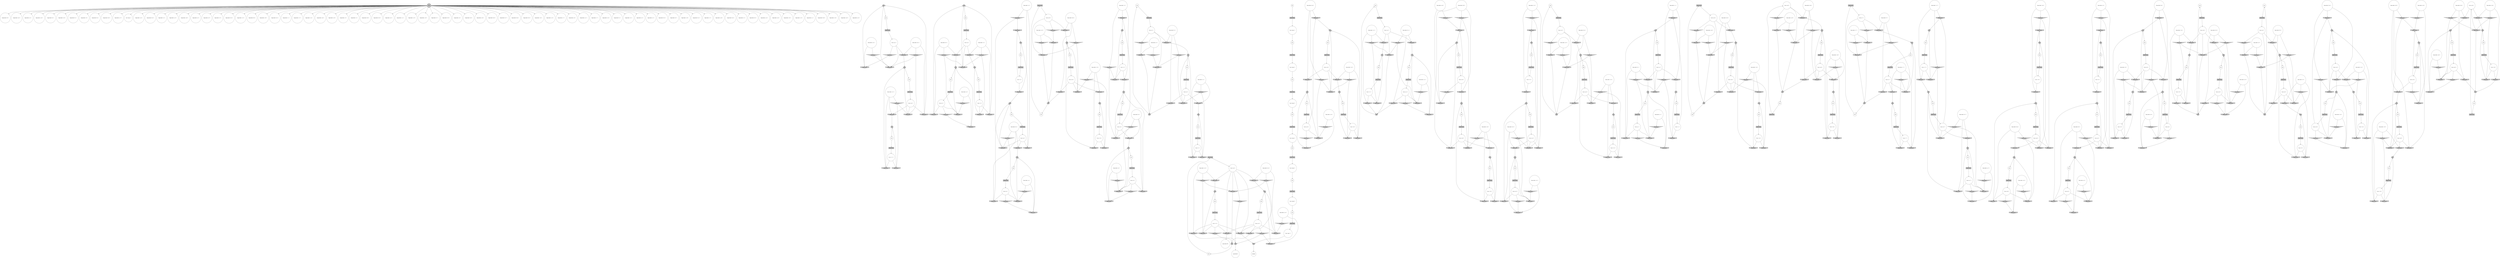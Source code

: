 digraph propNet
{
	"@17bb77ba"[shape=circle, style= filled, fillcolor=white, label="( legal robot ( b 9 ) )"]; 
	"@201f881e"[shape=ellipse, style= filled, fillcolor=grey, label="OR"]; "@201f881e"->"@466fc926"; 
	"@18a440a2"[shape=ellipse, style= filled, fillcolor=grey, label="OR"]; "@18a440a2"->"@6ea42c2c"; 
	"@3c3fa436"[shape=circle, style= filled, fillcolor=white, label="( does robot ( c 4 ) )"]; "@3c3fa436"->"@427f967"; "@3c3fa436"->"@284edf1"; "@3c3fa436"->"@6af8b68d"; 
	"@6b4ecb45"[shape=box, style= filled, fillcolor=grey, label="TRANSITION"]; "@6b4ecb45"->"@13950161"; 
	"@238fbb83"[shape=invhouse, style= filled, fillcolor=grey, label="AND=0.id=0"]; "@238fbb83"->"@797b07df"; 
	"@d261d28"[shape=circle, style= filled, fillcolor=white, label="anon"]; "@d261d28"->"@3f58e357"; 
	"@68788076"[shape=box, style= filled, fillcolor=grey, label="TRANSITION"]; "@68788076"->"@78cf640b"; 
	"@6d70ed7e"[shape=invhouse, style= filled, fillcolor=grey, label="AND=0.id=0"]; "@6d70ed7e"->"@634aa65d"; 
	"@36d756c6"[shape=circle, style= filled, fillcolor=white, label="anon"]; "@36d756c6"->"@34224a2a"; 
	"@333af32b"[shape=circle, style= filled, fillcolor=white, label="( does robot ( a 23 ) )"]; "@333af32b"->"@6335fc27"; "@333af32b"->"@2faf9051"; 
	"@2de4f5f0"[shape=invhouse, style= filled, fillcolor=grey, label="AND=0.id=0"]; "@2de4f5f0"->"@14299188"; 
	"@ec546d0"[shape=invhouse, style= filled, fillcolor=grey, label="AND=0.id=0"]; "@ec546d0"->"@68c16861"; 
	"@33010b17"[shape=circle, style= filled, fillcolor=white, label="anon"]; "@33010b17"->"@644f90c8"; 
	"@2ecdc6d6"[shape=invhouse, style= filled, fillcolor=grey, label="AND=0.id=0"]; "@2ecdc6d6"->"@34494acb"; 
	"@34d794cc"[shape=box, style= filled, fillcolor=grey, label="TRANSITION"]; "@34d794cc"->"@b4cb51d"; 
	"@79ef81f3"[shape=invtriangle, style= filled, fillcolor=grey, label="NOT=0.id=0"]; "@79ef81f3"->"@2ae69a94"; "@79ef81f3"->"@74e79c7c"; 
	"@5f3f9721"[shape=circle, style= filled, fillcolor=white, label="( true ( p 18 ) )"]; "@5f3f9721"->"@1ec02258"; "@5f3f9721"->"@309c0244"; "@5f3f9721"->"@7211a8fd"; 
	"@7c7a8c5e"[shape=box, style= filled, fillcolor=grey, label="TRANSITION"]; "@7c7a8c5e"->"@395c2441"; 
	"@2968b94e"[shape=circle, style= filled, fillcolor=white, label="( legal robot ( a 22 ) )"]; 
	"@3f5c7f7a"[shape=box, style= filled, fillcolor=grey, label="TRANSITION"]; "@3f5c7f7a"->"@6ea41a6"; 
	"@4b1f9b35"[shape=invhouse, style= filled, fillcolor=grey, label="AND=0.id=0"]; "@4b1f9b35"->"@662dc46c"; 
	"@5026c80a"[shape=invhouse, style= filled, fillcolor=grey, label="AND=0.id=0"]; "@5026c80a"->"@1619ff4f"; 
	"@32c052ec"[shape=circle, style= filled, fillcolor=white, label="( legal robot ( a 4 ) )"]; 
	"@17aa1f87"[shape=circle, style= filled, fillcolor=white, label="( true ( q 17 ) )"]; "@17aa1f87"->"@5026c80a"; "@17aa1f87"->"@3312490f"; "@17aa1f87"->"@17acea03"; 
	"@7406142b"[shape=invhouse, style= filled, fillcolor=grey, label="AND=0.id=0"]; "@7406142b"->"@797b07df"; 
	"@4d7d9d53"[shape=invhouse, style= filled, fillcolor=grey, label="AND=0.id=0"]; "@4d7d9d53"->"@b75e70e"; 
	"@505e8070"[shape=invtriangle, style= filled, fillcolor=grey, label="NOT=0.id=0"]; "@505e8070"->"@737fa7fc"; "@505e8070"->"@6baa0c32"; 
	"@799141be"[shape=invhouse, style= filled, fillcolor=grey, label="AND=0.id=0"]; "@799141be"->"@e8f774b"; 
	"@40c3b0f7"[shape=circle, style= filled, fillcolor=white, label="anon"]; "@40c3b0f7"->"@284de37f"; 
	"@3d4dbe2"[shape=invhouse, style= filled, fillcolor=grey, label="AND=0.id=0"]; "@3d4dbe2"->"@1a6989a7"; 
	"@6eb21689"[shape=circle, style= filled, fillcolor=white, label="anon"]; "@6eb21689"->"@6a68e7bf"; 
	"@1cee0cd0"[shape=invhouse, style= filled, fillcolor=grey, label="AND=0.id=0"]; "@1cee0cd0"->"@796eb686"; 
	"@1a3eaa00"[shape=invtriangle, style= filled, fillcolor=grey, label="NOT=0.id=0"]; "@1a3eaa00"->"@53349a9c"; "@1a3eaa00"->"@4d7d9d53"; 
	"@6c74d436"[shape=circle, style= filled, fillcolor=white, label="anon"]; "@6c74d436"->"@7d312174"; 
	"@5aefaaad"[shape=circle, style= filled, fillcolor=white, label="( legal robot ( a 10 ) )"]; 
	"@3083b0c7"[shape=invhouse, style= filled, fillcolor=grey, label="AND=0.id=0"]; "@3083b0c7"->"@44f69f66"; 
	"@6a1bb25d"[shape=invhouse, style= filled, fillcolor=grey, label="AND=0.id=0"]; "@6a1bb25d"->"@41b5a780"; 
	"@7bb7b3f1"[shape=box, style= filled, fillcolor=grey, label="TRANSITION"]; "@7bb7b3f1"->"@30d1d61c"; 
	"@4db825fe"[shape=invhouse, style= filled, fillcolor=grey, label="AND=0.id=0"]; "@4db825fe"->"@70e2ba5a"; 
	"@66118656"[shape=invhouse, style= filled, fillcolor=grey, label="AND=0.id=0"]; "@66118656"->"@7e714e2e"; 
	"@29e499aa"[shape=circle, style= filled, fillcolor=white, label="( true ( r 5 ) )"]; "@29e499aa"->"@152e40aa"; "@29e499aa"->"@70bbee47"; 
	"@5ffb7fa9"[shape=invhouse, style= filled, fillcolor=grey, label="AND=0.id=0"]; "@5ffb7fa9"->"@59b7cf03"; 
	"@1c2d1479"[shape=box, style= filled, fillcolor=grey, label="TRANSITION"]; "@1c2d1479"->"@efecc7f"; 
	"@602d3075"[shape=box, style= filled, fillcolor=grey, label="TRANSITION"]; "@602d3075"->"@5551cc42"; 
	"@73de5b84"[shape=ellipse, style= filled, fillcolor=grey, label="OR"]; "@73de5b84"->"@d261d28"; 
	"@17829fde"[shape=ellipse, style= filled, fillcolor=grey, label="OR"]; "@17829fde"->"@36fac8d0"; 
	"@18c83894"[shape=circle, style= filled, fillcolor=white, label="( legal robot ( b 5 ) )"]; 
	"@7e714e2e"[shape=ellipse, style= filled, fillcolor=grey, label="OR"]; "@7e714e2e"->"@34eee0b2"; 
	"@14fec49e"[shape=box, style= filled, fillcolor=grey, label="TRANSITION"]; "@14fec49e"->"@5fc19e10"; 
	"@437eab1b"[shape=circle, style= filled, fillcolor=white, label="( does robot ( b 14 ) )"]; "@437eab1b"->"@59271824"; "@437eab1b"->"@7bf6e1f0"; "@437eab1b"->"@339068d8"; 
	"@15452523"[shape=box, style= filled, fillcolor=grey, label="TRANSITION"]; "@15452523"->"@656b0b98"; 
	"@60c9d0a2"[shape=invhouse, style= filled, fillcolor=grey, label="AND=0.id=0"]; "@60c9d0a2"->"@2872eb2c"; 
	"@35c2fdaf"[shape=box, style= filled, fillcolor=grey, label="TRANSITION"]; "@35c2fdaf"->"@5d98eb70"; 
	"@246cec1c"[shape=circle, style= filled, fillcolor=white, label="( true ( q 1 ) )"]; "@246cec1c"->"@7feeb89d"; "@246cec1c"->"@5d5740ac"; "@246cec1c"->"@2d4bbaf4"; 
	"@2ae69a94"[shape=invhouse, style= filled, fillcolor=grey, label="AND=0.id=0"]; "@2ae69a94"->"@3a228c"; 
	"@41404132"[shape=invtriangle, style= filled, fillcolor=grey, label="NOT=0.id=0"]; "@41404132"->"@6505ee23"; 
	"@697a5907"[shape=circle, style= filled, fillcolor=white, label="( legal robot ( c 23 ) )"]; 
	"@ed62653"[shape=invtriangle, style= filled, fillcolor=grey, label="NOT=0.id=0"]; "@ed62653"->"@48fc22b0"; "@ed62653"->"@1640fbb"; 
	"@7e8ae60c"[shape=circle, style= filled, fillcolor=white, label="( does robot ( b 4 ) )"]; "@7e8ae60c"->"@5681e9a1"; "@7e8ae60c"->"@636acc59"; "@7e8ae60c"->"@2d1cab55"; 
	"@76c1ce49"[shape=box, style= filled, fillcolor=grey, label="TRANSITION"]; "@76c1ce49"->"@31d0bd47"; 
	"@fe3ef6d"[shape=circle, style= filled, fillcolor=white, label="( does robot ( a 25 ) )"]; "@fe3ef6d"->"@30d63b47"; "@fe3ef6d"->"@46bfc160"; 
	"@2545ddd6"[shape=invtriangle, style= filled, fillcolor=grey, label="NOT=0.id=0"]; "@2545ddd6"->"@176fa1e9"; 
	"@1309a39d"[shape=invtriangle, style= filled, fillcolor=grey, label="NOT=0.id=0"]; "@1309a39d"->"@246c0fa7"; 
	"@39c34954"[shape=circle, style= filled, fillcolor=white, label="( legal robot ( b 2 ) )"]; 
	"@3186d911"[shape=ellipse, style= filled, fillcolor=grey, label="OR"]; "@3186d911"->"@579e6259"; 
	"@74e79c7c"[shape=invhouse, style= filled, fillcolor=grey, label="AND=0.id=0"]; "@74e79c7c"->"@7be57195"; 
	"@68c16861"[shape=ellipse, style= filled, fillcolor=grey, label="OR"]; "@68c16861"->"@1c0e2fa4"; 
	"@4fee574c"[shape=circle, style= filled, fillcolor=white, label="anon"]; "@4fee574c"->"@14fec49e"; 
	"@8c61862"[shape=circle, style= filled, fillcolor=white, label="( true ( q 25 ) )"]; "@8c61862"->"@2ae69a94"; "@8c61862"->"@3fd66c14"; "@8c61862"->"@4f5cfc29"; 
	"@52919a3a"[shape=circle, style= filled, fillcolor=white, label="( does robot ( c 2 ) )"]; "@52919a3a"->"@664dc385"; "@52919a3a"->"@69bc3d45"; "@52919a3a"->"@ac754ed"; 
	"@7b73a3d8"[shape=invtriangle, style= filled, fillcolor=grey, label="NOT=0.id=0"]; "@7b73a3d8"->"@434e182c"; "@7b73a3d8"->"@6505ee23"; 
	"@49877129"[shape=invtriangle, style= filled, fillcolor=grey, label="NOT=0.id=0"]; "@49877129"->"@51971ebe"; 
	"@104c98fd"[shape=invhouse, style= filled, fillcolor=grey, label="AND=0.id=0"]; "@104c98fd"->"@45f6683a"; 
	"@4f5127e2"[shape=box, style= filled, fillcolor=grey, label="TRANSITION"]; "@4f5127e2"->"@14d44a75"; 
	"@438f48b"[shape=circle, style= filled, fillcolor=white, label="( legal robot ( c 8 ) )"]; 
	"@1955926"[shape=invtriangle, style= filled, fillcolor=grey, label="NOT=0.id=0"]; "@1955926"->"@61a53bb2"; "@1955926"->"@66b18fa9"; 
	"@487c90c8"[shape=box, style= filled, fillcolor=grey, label="TRANSITION"]; "@487c90c8"->"@262304cb"; 
	"@485f48e7"[shape=invtriangle, style= filled, fillcolor=grey, label="NOT=0.id=0"]; "@485f48e7"->"@5221df6"; 
	"@644f1c8f"[shape=circle, style= filled, fillcolor=white, label="( true ( r 15 ) )"]; "@644f1c8f"->"@61a53bb2"; "@644f1c8f"->"@abb561"; 
	"@50e9302b"[shape=circle, style= filled, fillcolor=white, label="anon"]; "@50e9302b"->"@3c12b0e5"; 
	"@4e3e421"[shape=circle, style= filled, fillcolor=white, label="( legal robot ( b 4 ) )"]; 
	"@49a9116a"[shape=invhouse, style= filled, fillcolor=grey, label="AND=0.id=0"]; "@49a9116a"->"@795b7615"; 
	"@772b77e3"[shape=invtriangle, style= filled, fillcolor=grey, label="NOT=0.id=0"]; "@772b77e3"->"@1cb4e327"; 
	"@38b6907f"[shape=ellipse, style= filled, fillcolor=grey, label="OR"]; "@38b6907f"->"@3d46dcd"; 
	"@1a3b1aeb"[shape=doublecircle, style= filled, fillcolor=grey, label="TRUE"]; "@1a3b1aeb"->"@46687de8"; "@1a3b1aeb"->"@17bb77ba"; "@1a3b1aeb"->"@78d5a751"; "@1a3b1aeb"->"@1177cf72"; "@1a3b1aeb"->"@45fed277"; "@1a3b1aeb"->"@16b7333c"; "@1a3b1aeb"->"@4b792a5"; "@1a3b1aeb"->"@39c34954"; "@1a3b1aeb"->"@3874bce3"; "@1a3b1aeb"->"@1f6723fd"; "@1a3b1aeb"->"@14b1a02a"; "@1a3b1aeb"->"@36e52d7a"; "@1a3b1aeb"->"@178ff52f"; "@1a3b1aeb"->"@25648947"; "@1a3b1aeb"->"@57b23616"; "@1a3b1aeb"->"@20827527"; "@1a3b1aeb"->"@2968b94e"; "@1a3b1aeb"->"@5f4531e2"; "@1a3b1aeb"->"@1967a44e"; "@1a3b1aeb"->"@1ffd5656"; "@1a3b1aeb"->"@2f7944d5"; "@1a3b1aeb"->"@32c052ec"; "@1a3b1aeb"->"@73aeaf03"; "@1a3b1aeb"->"@3c0833a7"; "@1a3b1aeb"->"@2fcc7b7c"; "@1a3b1aeb"->"@438f48b"; "@1a3b1aeb"->"@1adb106c"; "@1a3b1aeb"->"@5f1fde27"; "@1a3b1aeb"->"@7eeac2d2"; "@1a3b1aeb"->"@3821499b"; "@1a3b1aeb"->"@113ac880"; "@1a3b1aeb"->"@1be017dd"; "@1a3b1aeb"->"@4e3e421"; "@1a3b1aeb"->"@5aefaaad"; "@1a3b1aeb"->"@71045a47"; "@1a3b1aeb"->"@666769a3"; "@1a3b1aeb"->"@6c6f30ab"; "@1a3b1aeb"->"@390c8ec9"; "@1a3b1aeb"->"@332918ec"; "@1a3b1aeb"->"@3d23f4ea"; "@1a3b1aeb"->"@69593c10"; "@1a3b1aeb"->"@10129ed8"; "@1a3b1aeb"->"@351d5157"; "@1a3b1aeb"->"@55ad1fe6"; "@1a3b1aeb"->"@4a094f42"; "@1a3b1aeb"->"@5d2498e9"; "@1a3b1aeb"->"@e3659fb"; "@1a3b1aeb"->"@14737bbd"; "@1a3b1aeb"->"@b55019a"; "@1a3b1aeb"->"@2f0045cf"; "@1a3b1aeb"->"@26885b8"; "@1a3b1aeb"->"@2aa57c74"; "@1a3b1aeb"->"@282ff0fb"; "@1a3b1aeb"->"@738b163"; "@1a3b1aeb"->"@18c83894"; "@1a3b1aeb"->"@7d74aca9"; "@1a3b1aeb"->"@585e9ebe"; "@1a3b1aeb"->"@1117e5f6"; "@1a3b1aeb"->"@ae56004"; "@1a3b1aeb"->"@ff1c295"; "@1a3b1aeb"->"@3f296c4d"; "@1a3b1aeb"->"@331e6c7b"; "@1a3b1aeb"->"@21860361"; "@1a3b1aeb"->"@7957e53b"; "@1a3b1aeb"->"@45961778"; "@1a3b1aeb"->"@24f0461e"; "@1a3b1aeb"->"@3b71329f"; "@1a3b1aeb"->"@6fa42b4a"; "@1a3b1aeb"->"@653e0c51"; "@1a3b1aeb"->"@46c680b7"; "@1a3b1aeb"->"@1e2a18db"; "@1a3b1aeb"->"@c310dc2"; "@1a3b1aeb"->"@3478000d"; "@1a3b1aeb"->"@977be1"; "@1a3b1aeb"->"@fd57b29"; "@1a3b1aeb"->"@697a5907"; 
	"@4c093cdd"[shape=circle, style= filled, fillcolor=white, label="( true ( r 4 ) )"]; "@4c093cdd"->"@40440284"; "@4c093cdd"->"@6af8b68d"; 
	"@282ff0fb"[shape=circle, style= filled, fillcolor=white, label="( legal robot ( b 1 ) )"]; 
	"@5221df6"[shape=invhouse, style= filled, fillcolor=grey, label="AND=0.id=0"]; "@5221df6"->"@662dc46c"; 
	"@5609d6df"[shape=invhouse, style= filled, fillcolor=grey, label="AND=0.id=0"]; "@5609d6df"->"@59b7e7bb"; 
	"@52353ae2"[shape=invtriangle, style= filled, fillcolor=grey, label="NOT=0.id=0"]; "@52353ae2"->"@58f40e21"; "@52353ae2"->"@17acea03"; 
	"@29f9591c"[shape=circle, style= filled, fillcolor=white, label="( does robot ( c 15 ) )"]; "@29f9591c"->"@1955926"; "@29f9591c"->"@69d36a1a"; "@29f9591c"->"@abb561"; 
	"@6c1664fb"[shape=invhouse, style= filled, fillcolor=grey, label="AND=0.id=0"]; "@6c1664fb"->"@71bf0d89"; 
	"@59be1951"[shape=circle, style= filled, fillcolor=white, label="terminal"]; 
	"@3df9fd0b"[shape=invtriangle, style= filled, fillcolor=grey, label="NOT=0.id=0"]; "@3df9fd0b"->"@49a9116a"; "@3df9fd0b"->"@37165d7"; 
	"@236b0b9f"[shape=circle, style= filled, fillcolor=white, label="anon"]; "@236b0b9f"->"@17d6c256"; 
	"@319c716a"[shape=circle, style= filled, fillcolor=white, label="anon"]; "@319c716a"->"@487c90c8"; 
	"@2f880774"[shape=box, style= filled, fillcolor=grey, label="TRANSITION"]; "@2f880774"->"@2437ab2d"; 
	"@59271824"[shape=invhouse, style= filled, fillcolor=grey, label="AND=0.id=0"]; "@59271824"->"@796264e7"; 
	"@a001a5"[shape=invhouse, style= filled, fillcolor=grey, label="AND=0.id=0"]; "@a001a5"->"@5de1ecef"; 
	"@4d1cfc15"[shape=invhouse, style= filled, fillcolor=grey, label="AND=0.id=0"]; "@4d1cfc15"->"@3a228c"; 
	"@45e6d4e8"[shape=circle, style= filled, fillcolor=white, label="( does robot ( b 9 ) )"]; "@45e6d4e8"->"@603b8c99"; "@45e6d4e8"->"@7e64a700"; "@45e6d4e8"->"@56949713"; 
	"@5de1ecef"[shape=ellipse, style= filled, fillcolor=grey, label="OR"]; "@5de1ecef"->"@587de952"; 
	"@57a466b5"[shape=box, style= filled, fillcolor=grey, label="TRANSITION"]; "@57a466b5"->"@682c857d"; 
	"@5551cc42"[shape=circle, style= filled, fillcolor=white, label="( true ( q 6 ) )"]; "@5551cc42"->"@710c5d5f"; "@5551cc42"->"@3ad64980"; "@5551cc42"->"@6baa0c32"; 
	"@f7b566f"[shape=ellipse, style= filled, fillcolor=grey, label="OR"]; "@f7b566f"->"@62a99830"; 
	"@1582f494"[shape=invhouse, style= filled, fillcolor=grey, label="AND=0.id=0"]; "@1582f494"->"@54d299ba"; 
	"@66bd4fa5"[shape=circle, style= filled, fillcolor=white, label="( true ( r 19 ) )"]; "@66bd4fa5"->"@5b1190a4"; "@66bd4fa5"->"@1ff30c8f"; 
	"@66b18fa9"[shape=invhouse, style= filled, fillcolor=grey, label="AND=0.id=0"]; "@66b18fa9"->"@3c86915b"; 
	"@5d8b5497"[shape=invhouse, style= filled, fillcolor=grey, label="AND=0.id=0"]; "@5d8b5497"->"@de734b3"; 
	"@38cb29d5"[shape=circle, style= filled, fillcolor=white, label="( true ( step 2 ) )"]; "@38cb29d5"->"@43bc6113"; 
	"@a1d6b03"[shape=invtriangle, style= filled, fillcolor=grey, label="NOT=0.id=0"]; "@a1d6b03"->"@309c0244"; "@a1d6b03"->"@6c1664fb"; 
	"@56c287ea"[shape=circle, style= filled, fillcolor=white, label="( does robot ( c 10 ) )"]; "@56c287ea"->"@2d669a73"; "@56c287ea"->"@4db825fe"; "@56c287ea"->"@2d5aa11d"; 
	"@58a8ca1"[shape=invtriangle, style= filled, fillcolor=grey, label="NOT=0.id=0"]; "@58a8ca1"->"@491a02b4"; 
	"@5c72255e"[shape=invtriangle, style= filled, fillcolor=grey, label="NOT=0.id=0"]; "@5c72255e"->"@2ef77f7c"; 
	"@1cbeb593"[shape=circle, style= filled, fillcolor=white, label="( does robot ( b 2 ) )"]; "@1cbeb593"->"@1130a321"; "@1cbeb593"->"@387cdf3f"; "@1cbeb593"->"@eead25d"; 
	"@587de952"[shape=circle, style= filled, fillcolor=white, label="anon"]; "@587de952"->"@53ef18ae"; 
	"@2ddaa4f5"[shape=invhouse, style= filled, fillcolor=grey, label="AND=0.id=0"]; "@2ddaa4f5"->"@5de1ecef"; 
	"@3a387b0a"[shape=ellipse, style= filled, fillcolor=grey, label="OR"]; "@3a387b0a"->"@59be1951"; 
	"@7d862cb2"[shape=circle, style= filled, fillcolor=white, label="anon"]; "@7d862cb2"->"@602d3075"; 
	"@6ad19be4"[shape=circle, style= filled, fillcolor=white, label="( does robot ( b 5 ) )"]; "@6ad19be4"->"@49749b74"; "@6ad19be4"->"@47030c90"; "@6ad19be4"->"@55210b2c"; 
	"@5f1fde27"[shape=circle, style= filled, fillcolor=white, label="( legal robot ( c 2 ) )"]; 
	"@3bdf72e7"[shape=invtriangle, style= filled, fillcolor=grey, label="NOT=0.id=0"]; "@3bdf72e7"->"@47ff6d98"; 
	"@933d00a"[shape=ellipse, style= filled, fillcolor=grey, label="OR"]; "@933d00a"->"@344346b9"; 
	"@7b88e83"[shape=circle, style= filled, fillcolor=white, label="( true ( p 23 ) )"]; "@7b88e83"->"@6f63da95"; "@7b88e83"->"@46123ffb"; "@7b88e83"->"@681526fa"; 
	"@7ce5f5d8"[shape=circle, style= filled, fillcolor=white, label="( true ( step 5 ) )"]; "@7ce5f5d8"->"@2aa95e5"; 
	"@876194b"[shape=invtriangle, style= filled, fillcolor=grey, label="NOT=0.id=0"]; "@876194b"->"@3cca1d5a"; 
	"@dbd1c82"[shape=circle, style= filled, fillcolor=white, label="anon"]; "@dbd1c82"->"@711fb2b0"; 
	"@4ed89fe7"[shape=circle, style= filled, fillcolor=white, label="( true ( q 18 ) )"]; "@4ed89fe7"->"@4fe4ebd2"; "@4ed89fe7"->"@2703dae9"; "@4ed89fe7"->"@6c1664fb"; 
	"@df754b7"[shape=circle, style= filled, fillcolor=white, label="( does robot ( a 8 ) )"]; "@df754b7"->"@12eaa50c"; "@df754b7"->"@876194b"; 
	"@3f258667"[shape=circle, style= filled, fillcolor=white, label="anon"]; "@3f258667"->"@2de6872c"; 
	"@4c029547"[shape=invtriangle, style= filled, fillcolor=grey, label="NOT=0.id=0"]; "@4c029547"->"@7e1f854"; 
	"@28d98992"[shape=circle, style= filled, fillcolor=white, label="( does robot ( b 17 ) )"]; "@28d98992"->"@f31ca17"; "@28d98992"->"@2452e708"; "@28d98992"->"@3312490f"; 
	"@390e5845"[shape=circle, style= filled, fillcolor=white, label="( true ( p 2 ) )"]; "@390e5845"->"@1130a321"; "@390e5845"->"@7ce8eeed"; "@390e5845"->"@56ad0f22"; 
	"@3b3f1a71"[shape=invtriangle, style= filled, fillcolor=grey, label="NOT=0.id=0"]; "@3b3f1a71"->"@55ce068d"; 
	"@de734b3"[shape=ellipse, style= filled, fillcolor=grey, label="OR"]; "@de734b3"->"@dbd1c82"; 
	"@1619ff4f"[shape=ellipse, style= filled, fillcolor=grey, label="OR"]; "@1619ff4f"->"@2f8dd4b3"; 
	"@4e784726"[shape=circle, style= filled, fillcolor=white, label="( true ( r 3 ) )"]; "@4e784726"->"@6a9e660f"; "@4e784726"->"@7406142b"; 
	"@7e64a700"[shape=invhouse, style= filled, fillcolor=grey, label="AND=0.id=0"]; "@7e64a700"->"@54d299ba"; 
	"@653e0c51"[shape=circle, style= filled, fillcolor=white, label="( legal robot ( c 25 ) )"]; 
	"@5fff8e8f"[shape=circle, style= filled, fillcolor=white, label="( does robot ( a 21 ) )"]; "@5fff8e8f"->"@30e09d12"; "@5fff8e8f"->"@2ef77f7c"; 
	"@1c5e2d2d"[shape=circle, style= filled, fillcolor=white, label="( true ( step 4 ) )"]; "@1c5e2d2d"->"@e7e4440"; 
	"@3acc7bb3"[shape=circle, style= filled, fillcolor=white, label="anon"]; "@3acc7bb3"->"@feeab53"; 
	"@78e2d964"[shape=invhouse, style= filled, fillcolor=grey, label="AND=0.id=0"]; "@78e2d964"->"@43946810"; 
	"@56949713"[shape=invhouse, style= filled, fillcolor=grey, label="AND=0.id=0"]; "@56949713"->"@7a58591d"; 
	"@5b559ad2"[shape=ellipse, style= filled, fillcolor=grey, label="OR"]; "@5b559ad2"->"@205ceddb"; 
	"@3fc7664e"[shape=invtriangle, style= filled, fillcolor=grey, label="NOT=0.id=0"]; "@3fc7664e"->"@5b806936"; 
	"@403681bc"[shape=circle, style= filled, fillcolor=white, label="anon"]; "@403681bc"->"@160bd281"; 
	"@bf21279"[shape=circle, style= filled, fillcolor=white, label="( true ( q 20 ) )"]; "@bf21279"->"@5da56896"; "@bf21279"->"@3a903438"; "@bf21279"->"@3cc0f39c"; 
	"@397ec0f5"[shape=circle, style= filled, fillcolor=white, label="( true ( q 11 ) )"]; "@397ec0f5"->"@3083b0c7"; "@397ec0f5"->"@bdc5db8"; "@397ec0f5"->"@355dd966"; 
	"@2ef77f7c"[shape=invhouse, style= filled, fillcolor=grey, label="AND=0.id=0"]; "@2ef77f7c"->"@201f881e"; 
	"@69fba077"[shape=circle, style= filled, fillcolor=white, label="anon"]; "@69fba077"->"@79b6e776"; 
	"@79d2985f"[shape=circle, style= filled, fillcolor=white, label="( true ( p 10 ) )"]; "@79d2985f"->"@3350faa6"; "@79d2985f"->"@6270d6cc"; "@79d2985f"->"@6d70ed7e"; 
	"@106cd9e3"[shape=circle, style= filled, fillcolor=white, label="anon"]; "@106cd9e3"->"@59ba12ec"; 
	"@56ad0f22"[shape=invtriangle, style= filled, fillcolor=grey, label="NOT=0.id=0"]; "@56ad0f22"->"@55275e16"; 
	"@73b4a224"[shape=invhouse, style= filled, fillcolor=grey, label="AND=0.id=0"]; "@73b4a224"->"@71bf0d89"; 
	"@3cca1d5a"[shape=invhouse, style= filled, fillcolor=grey, label="AND=0.id=0"]; "@3cca1d5a"->"@3695b5d5"; 
	"@6c6fcdfc"[shape=invtriangle, style= filled, fillcolor=grey, label="NOT=0.id=0"]; "@6c6fcdfc"->"@78e2d964"; "@6c6fcdfc"->"@53349a9c"; 
	"@757aa4ed"[shape=circle, style= filled, fillcolor=white, label="( does robot ( c 5 ) )"]; "@757aa4ed"->"@7f573b47"; "@757aa4ed"->"@378f034e"; "@757aa4ed"->"@70bbee47"; 
	"@5fc6865f"[shape=circle, style= filled, fillcolor=white, label="( does robot ( a 5 ) )"]; "@5fc6865f"->"@b5d9685"; "@5fc6865f"->"@491a02b4"; 
	"@36185781"[shape=invhouse, style= filled, fillcolor=grey, label="AND=0.id=0"]; "@36185781"->"@796eb686"; 
	"@718d8016"[shape=ellipse, style= filled, fillcolor=grey, label="OR"]; "@718d8016"->"@1f6016b1"; 
	"@957f0ca"[shape=invhouse, style= filled, fillcolor=grey, label="AND=0.id=0"]; "@957f0ca"->"@4eef795a"; 
	"@3eca3f55"[shape=circle, style= filled, fillcolor=white, label="( does robot ( a 9 ) )"]; "@3eca3f55"->"@728cbdfe"; "@3eca3f55"->"@1cb4e327"; 
	"@6d2d4c8c"[shape=circle, style= filled, fillcolor=white, label="( true ( p 9 ) )"]; "@6d2d4c8c"->"@1582f494"; "@6d2d4c8c"->"@56949713"; "@6d2d4c8c"->"@772b77e3"; 
	"@57b23616"[shape=circle, style= filled, fillcolor=white, label="( legal robot ( c 12 ) )"]; 
	"@2265b83"[shape=invhouse, style= filled, fillcolor=grey, label="AND=0.id=0"]; "@2265b83"->"@f7b566f"; 
	"@53349a9c"[shape=invhouse, style= filled, fillcolor=grey, label="AND=0.id=0"]; "@53349a9c"->"@1a6989a7"; 
	"@33cff266"[shape=circle, style= filled, fillcolor=white, label="( does robot ( a 18 ) )"]; "@33cff266"->"@731684c5"; "@33cff266"->"@73e9d4a1"; 
	"@1ffd5656"[shape=circle, style= filled, fillcolor=white, label="( legal robot ( c 1 ) )"]; 
	"@74c4ed75"[shape=invhouse, style= filled, fillcolor=grey, label="AND=0.id=0"]; "@74c4ed75"->"@795b7615"; 
	"@691230a0"[shape=box, style= filled, fillcolor=grey, label="TRANSITION"]; "@691230a0"->"@5a0383bf"; 
	"@3821499b"[shape=circle, style= filled, fillcolor=white, label="( legal robot ( b 10 ) )"]; 
	"@113ac880"[shape=circle, style= filled, fillcolor=white, label="( legal robot ( a 21 ) )"]; 
	"@5a0383bf"[shape=circle, style= filled, fillcolor=white, label="( true ( r 12 ) )"]; "@5a0383bf"->"@ec546d0"; "@5a0383bf"->"@2ddaa4f5"; 
	"@1d2abce9"[shape=invhouse, style= filled, fillcolor=grey, label="AND=0.id=0"]; "@1d2abce9"->"@6e7828d0"; 
	"@e8f774b"[shape=ellipse, style= filled, fillcolor=grey, label="OR"]; "@e8f774b"->"@236b0b9f"; 
	"@2848a180"[shape=circle, style= filled, fillcolor=white, label="( does robot ( a 13 ) )"]; "@2848a180"->"@41404132"; "@2848a180"->"@5b722409"; 
	"@3d23f4ea"[shape=circle, style= filled, fillcolor=white, label="( legal robot ( b 16 ) )"]; 
	"@1f6016b1"[shape=circle, style= filled, fillcolor=white, label="anon"]; "@1f6016b1"->"@45ce4a37"; 
	"@5fc19e10"[shape=circle, style= filled, fillcolor=white, label="( true ( p 6 ) )"]; "@5fc19e10"->"@692e341d"; "@5fc19e10"->"@12e04eb7"; "@5fc19e10"->"@4f46edc8"; 
	"@5d9b9c49"[shape=circle, style= filled, fillcolor=white, label="( true ( step 6 ) )"]; "@5d9b9c49"->"@70fb179b"; 
	"@61bc1869"[shape=invtriangle, style= filled, fillcolor=grey, label="NOT=0.id=0"]; "@61bc1869"->"@456b2148"; "@61bc1869"->"@4ae656df"; 
	"@4fe44633"[shape=invhouse, style= filled, fillcolor=grey, label="AND=0.id=0"]; "@4fe44633"->"@44f69f66"; 
	"@7d74aca9"[shape=circle, style= filled, fillcolor=white, label="( legal robot ( a 5 ) )"]; 
	"@2048b9ae"[shape=invtriangle, style= filled, fillcolor=grey, label="NOT=0.id=0"]; "@2048b9ae"->"@66118656"; "@2048b9ae"->"@5d5740ac"; 
	"@21706897"[shape=circle, style= filled, fillcolor=white, label="( does robot ( b 21 ) )"]; "@21706897"->"@4f7ad838"; "@21706897"->"@7dd5431d"; "@21706897"->"@100daa13"; 
	"@2b2bfac2"[shape=invhouse, style= filled, fillcolor=grey, label="AND=0.id=0"]; "@2b2bfac2"->"@3666e49"; 
	"@46123ffb"[shape=invtriangle, style= filled, fillcolor=grey, label="NOT=0.id=0"]; "@46123ffb"->"@2faf9051"; 
	"@19c88022"[shape=invhouse, style= filled, fillcolor=grey, label="AND=0.id=0"]; "@19c88022"->"@5b559ad2"; 
	"@3b71329f"[shape=circle, style= filled, fillcolor=white, label="( legal robot ( a 12 ) )"]; 
	"@6f53cebc"[shape=box, style= filled, fillcolor=grey, label="TRANSITION"]; "@6f53cebc"->"@2bdc6c78"; 
	"@4ff3c600"[shape=circle, style= filled, fillcolor=white, label="( does robot ( a 4 ) )"]; "@4ff3c600"->"@7461d882"; "@4ff3c600"->"@4fcb4533"; 
	"@c310dc2"[shape=circle, style= filled, fillcolor=white, label="( legal robot ( b 18 ) )"]; 
	"@88597d"[shape=invtriangle, style= filled, fillcolor=grey, label="NOT=0.id=0"]; "@88597d"->"@7406142b"; "@88597d"->"@5a418c0c"; 
	"@3350faa6"[shape=invhouse, style= filled, fillcolor=grey, label="AND=0.id=0"]; "@3350faa6"->"@45f6683a"; 
	"@7216b3ed"[shape=invhouse, style= filled, fillcolor=grey, label="AND=0.id=0"]; "@7216b3ed"->"@3f3952fd"; 
	"@47667e9a"[shape=box, style= filled, fillcolor=grey, label="TRANSITION"]; "@47667e9a"->"@40403d91"; 
	"@49749b74"[shape=invhouse, style= filled, fillcolor=grey, label="AND=0.id=0"]; "@49749b74"->"@18a440a2"; 
	"@15ea3fef"[shape=invhouse, style= filled, fillcolor=grey, label="AND=0.id=0"]; "@15ea3fef"->"@b75e70e"; 
	"@7ce8eeed"[shape=invhouse, style= filled, fillcolor=grey, label="AND=0.id=0"]; "@7ce8eeed"->"@73de5b84"; 
	"@7bf6e1f0"[shape=invhouse, style= filled, fillcolor=grey, label="AND=0.id=0"]; "@7bf6e1f0"->"@2872eb2c"; 
	"@e1d2417"[shape=circle, style= filled, fillcolor=white, label="anon"]; "@e1d2417"->"@541c3611"; 
	"@7152d19"[shape=box, style= filled, fillcolor=grey, label="TRANSITION"]; "@7152d19"->"@4f8863ac"; 
	"@541c3611"[shape=box, style= filled, fillcolor=grey, label="TRANSITION"]; "@541c3611"->"@538e56a3"; 
	"@7b592148"[shape=invhouse, style= filled, fillcolor=grey, label="AND=0.id=0"]; "@7b592148"->"@6e7828d0"; 
	"@1130a321"[shape=invhouse, style= filled, fillcolor=grey, label="AND=0.id=0"]; "@1130a321"->"@69b0bb4f"; 
	"@85b6a4d"[shape=invtriangle, style= filled, fillcolor=grey, label="NOT=0.id=0"]; "@85b6a4d"->"@48fc22b0"; 
	"@61a53bb2"[shape=invhouse, style= filled, fillcolor=grey, label="AND=0.id=0"]; "@61a53bb2"->"@64641bb9"; 
	"@3312490f"[shape=invhouse, style= filled, fillcolor=grey, label="AND=0.id=0"]; "@3312490f"->"@18536745"; 
	"@13a161bc"[shape=box, style= filled, fillcolor=grey, label="TRANSITION"]; "@13a161bc"->"@21831286"; 
	"@100daa13"[shape=invhouse, style= filled, fillcolor=grey, label="AND=0.id=0"]; "@100daa13"->"@201f881e"; 
	"@29d04bcf"[shape=invtriangle, style= filled, fillcolor=grey, label="NOT=0.id=0"]; "@29d04bcf"->"@ec546d0"; "@29d04bcf"->"@6f22edec"; 
	"@63b43990"[shape=invtriangle, style= filled, fillcolor=grey, label="NOT=0.id=0"]; "@63b43990"->"@b7084b9"; 
	"@4af518dc"[shape=box, style= filled, fillcolor=grey, label="TRANSITION"]; "@4af518dc"->"@4b1eed08"; 
	"@673f5514"[shape=circle, style= filled, fillcolor=white, label="( true ( p 19 ) )"]; "@673f5514"->"@6c5aeabe"; "@673f5514"->"@48fc22b0"; "@673f5514"->"@3b3f1a71"; 
	"@4d2b6705"[shape=circle, style= filled, fillcolor=white, label="( does robot ( c 13 ) )"]; "@4d2b6705"->"@16c39a43"; "@4d2b6705"->"@57ea4a18"; "@4d2b6705"->"@d46617f"; 
	"@7a199829"[shape=circle, style= filled, fillcolor=white, label="( does robot ( c 1 ) )"]; "@7a199829"->"@7feeb89d"; "@7a199829"->"@2048b9ae"; "@7a199829"->"@2ecdc6d6"; 
	"@e7e4440"[shape=circle, style= filled, fillcolor=white, label="anon"]; "@e7e4440"->"@6e58ba7c"; 
	"@662dc46c"[shape=ellipse, style= filled, fillcolor=grey, label="OR"]; "@662dc46c"->"@31216f76"; 
	"@55ad1fe6"[shape=circle, style= filled, fillcolor=white, label="( legal robot ( b 24 ) )"]; 
	"@817525c"[shape=box, style= filled, fillcolor=grey, label="TRANSITION"]; "@817525c"->"@6eab5f7"; 
	"@48fc22b0"[shape=invhouse, style= filled, fillcolor=grey, label="AND=0.id=0"]; "@48fc22b0"->"@2d70448"; 
	"@10f372a3"[shape=invhouse, style= filled, fillcolor=grey, label="AND=0.id=0"]; "@10f372a3"->"@18536745"; 
	"@3e8eb4df"[shape=invtriangle, style= filled, fillcolor=grey, label="NOT=0.id=0"]; "@3e8eb4df"->"@7216b3ed"; 
	"@74b0d6e9"[shape=circle, style= filled, fillcolor=white, label="( does robot ( c 11 ) )"]; "@74b0d6e9"->"@4fe44633"; "@74b0d6e9"->"@355dd966"; "@74b0d6e9"->"@70f0a25c"; 
	"@75f01fa9"[shape=circle, style= filled, fillcolor=white, label="anon"]; "@75f01fa9"->"@675b316d"; 
	"@7b03315a"[shape=box, style= filled, fillcolor=grey, label="TRANSITION"]; "@7b03315a"->"@8c61862"; 
	"@6b8239d8"[shape=ellipse, style= filled, fillcolor=grey, label="OR"]; "@6b8239d8"->"@5b4c4c2b"; 
	"@4358493b"[shape=box, style= filled, fillcolor=grey, label="TRANSITION"]; "@4358493b"->"@543eda36"; 
	"@439869fc"[shape=circle, style= filled, fillcolor=white, label="( does robot ( b 22 ) )"]; "@439869fc"->"@3581e2a4"; "@439869fc"->"@57e30a0a"; "@439869fc"->"@3acf4c05"; 
	"@3552cf36"[shape=circle, style= filled, fillcolor=white, label="anon"]; "@3552cf36"->"@13a161bc"; 
	"@47ff6d98"[shape=invhouse, style= filled, fillcolor=grey, label="AND=0.id=0"]; "@47ff6d98"->"@662dc46c"; 
	"@28162a7b"[shape=circle, style= filled, fillcolor=white, label="anon"]; "@28162a7b"->"@3828fc19"; 
	"@7be57195"[shape=ellipse, style= filled, fillcolor=grey, label="OR"]; "@7be57195"->"@e1d2417"; 
	"@29e0639e"[shape=invtriangle, style= filled, fillcolor=grey, label="NOT=0.id=0"]; "@29e0639e"->"@46bfc160"; 
	"@efecc7f"[shape=circle, style= filled, fillcolor=white, label="( true ( p 4 ) )"]; "@efecc7f"->"@21be72b8"; "@efecc7f"->"@63c2a7ba"; "@efecc7f"->"@2d1cab55"; 
	"@18a0aa24"[shape=invhouse, style= filled, fillcolor=grey, label="AND=0.id=0"]; "@18a0aa24"->"@142f4f04"; 
	"@6ea42c2c"[shape=circle, style= filled, fillcolor=white, label="anon"]; "@6ea42c2c"->"@6f53cebc"; 
	"@6df7ff7f"[shape=invhouse, style= filled, fillcolor=grey, label="AND=0.id=0"]; "@6df7ff7f"->"@6b8239d8"; 
	"@7b082984"[shape=circle, style= filled, fillcolor=white, label="( true ( r 8 ) )"]; "@7b082984"->"@59c5a7e0"; "@7b082984"->"@f5f5aa4"; 
	"@123700bb"[shape=invhouse, style= filled, fillcolor=grey, label="AND=0.id=0"]; "@123700bb"->"@70e2ba5a"; 
	"@4b2641ab"[shape=invhouse, style= filled, fillcolor=grey, label="AND=0.id=0"]; "@4b2641ab"->"@3a387b0a"; 
	"@4f46edc8"[shape=invtriangle, style= filled, fillcolor=grey, label="NOT=0.id=0"]; "@4f46edc8"->"@7bd9e625"; 
	"@41b1333e"[shape=circle, style= filled, fillcolor=white, label="( true ( r 24 ) )"]; "@41b1333e"->"@3d4dbe2"; "@41b1333e"->"@4d7d9d53"; 
	"@45f19f61"[shape=circle, style= filled, fillcolor=white, label="anon"]; "@45f19f61"->"@5d64b9ed"; 
	"@68ab3a3a"[shape=box, style= filled, fillcolor=grey, label="TRANSITION"]; "@68ab3a3a"->"@121e0671"; 
	"@7817ca82"[shape=circle, style= filled, fillcolor=white, label="anon"]; "@7817ca82"->"@23fc6fb2"; 
	"@319bf30d"[shape=circle, style= filled, fillcolor=white, label="anon"]; "@319bf30d"->"@7ba0dc77"; 
	"@62a99830"[shape=circle, style= filled, fillcolor=white, label="anon"]; "@62a99830"->"@2f880774"; 
	"@530c9995"[shape=invtriangle, style= filled, fillcolor=grey, label="NOT=0.id=0"]; "@530c9995"->"@7daf919f"; "@530c9995"->"@66b18fa9"; 
	"@9375bab"[shape=invtriangle, style= filled, fillcolor=grey, label="NOT=0.id=0"]; "@9375bab"->"@68b334aa"; "@9375bab"->"@3394985f"; 
	"@b62229"[shape=invtriangle, style= filled, fillcolor=grey, label="NOT=0.id=0"]; "@b62229"->"@10f372a3"; 
	"@178ff52f"[shape=circle, style= filled, fillcolor=white, label="( legal robot ( c 9 ) )"]; 
	"@627cc83"[shape=circle, style= filled, fillcolor=white, label="( does robot ( a 2 ) )"]; "@627cc83"->"@55275e16"; "@627cc83"->"@5106c4c4"; 
	"@2efd0c55"[shape=invhouse, style= filled, fillcolor=grey, label="AND=0.id=0"]; "@2efd0c55"->"@147923be"; 
	"@f4e4de4"[shape=circle, style= filled, fillcolor=white, label="( does robot ( b 16 ) )"]; "@f4e4de4"->"@5b7dd05c"; "@f4e4de4"->"@30a89a6a"; "@f4e4de4"->"@74840763"; 
	"@70f0a25c"[shape=invtriangle, style= filled, fillcolor=grey, label="NOT=0.id=0"]; "@70f0a25c"->"@2de4f5f0"; "@70f0a25c"->"@3083b0c7"; 
	"@43bc6113"[shape=circle, style= filled, fillcolor=white, label="anon"]; "@43bc6113"->"@5dff6353"; 
	"@13c9c979"[shape=circle, style= filled, fillcolor=white, label="( does robot ( c 6 ) )"]; "@13c9c979"->"@3ad64980"; "@13c9c979"->"@505e8070"; "@13c9c979"->"@20b8d636"; 
	"@70bbfa0b"[shape=circle, style= filled, fillcolor=white, label="( does robot ( a 7 ) )"]; "@70bbfa0b"->"@2f5c513c"; "@70bbfa0b"->"@693e26c9"; 
	"@4d45bff5"[shape=box, style= filled, fillcolor=grey, label="TRANSITION"]; "@4d45bff5"->"@17aa1f87"; 
	"@4d535fe2"[shape=invhouse, style= filled, fillcolor=grey, label="AND=0.id=0"]; "@4d535fe2"->"@f7b566f"; 
	"@44921620"[shape=circle, style= filled, fillcolor=white, label="( true ( p 21 ) )"]; "@44921620"->"@4f7ad838"; "@44921620"->"@429cbc1e"; "@44921620"->"@5c72255e"; 
	"@3a228c"[shape=ellipse, style= filled, fillcolor=grey, label="OR"]; "@3a228c"->"@69c96acb"; 
	"@5b806936"[shape=invhouse, style= filled, fillcolor=grey, label="AND=0.id=0"]; "@5b806936"->"@3f3952fd"; 
	"@1adb106c"[shape=circle, style= filled, fillcolor=white, label="( legal robot ( c 6 ) )"]; 
	"@70e2ba5a"[shape=ellipse, style= filled, fillcolor=grey, label="OR"]; "@70e2ba5a"->"@510fb40d"; 
	"@40440284"[shape=invhouse, style= filled, fillcolor=grey, label="AND=0.id=0"]; "@40440284"->"@32050e07"; 
	"@30a89a6a"[shape=invtriangle, style= filled, fillcolor=grey, label="NOT=0.id=0"]; "@30a89a6a"->"@37165d7"; "@30a89a6a"->"@51971ebe"; 
	"@5574d7b0"[shape=circle, style= filled, fillcolor=white, label="( does robot ( a 6 ) )"]; "@5574d7b0"->"@7bd9e625"; "@5574d7b0"->"@35922e6f"; 
	"@2de6872c"[shape=box, style= filled, fillcolor=grey, label="TRANSITION"]; "@2de6872c"->"@673f5514"; 
	"@6f22edec"[shape=invhouse, style= filled, fillcolor=grey, label="AND=0.id=0"]; "@6f22edec"->"@5de1ecef"; 
	"@b55019a"[shape=circle, style= filled, fillcolor=white, label="( legal robot ( a 8 ) )"]; 
	"@2f0045cf"[shape=circle, style= filled, fillcolor=white, label="( legal robot ( a 11 ) )"]; 
	"@722ac0fd"[shape=circle, style= filled, fillcolor=white, label="( does robot ( b 23 ) )"]; "@722ac0fd"->"@19f53cb1"; "@722ac0fd"->"@6f63da95"; "@722ac0fd"->"@184ea3e0"; 
	"@309c0244"[shape=invhouse, style= filled, fillcolor=grey, label="AND=0.id=0"]; "@309c0244"->"@331ccc94"; 
	"@4886625c"[shape=invtriangle, style= filled, fillcolor=grey, label="NOT=0.id=0"]; "@4886625c"->"@933d00a"; 
	"@ae56004"[shape=circle, style= filled, fillcolor=white, label="( legal robot ( b 3 ) )"]; 
	"@21860361"[shape=circle, style= filled, fillcolor=white, label="( legal robot ( a 18 ) )"]; 
	"@262304cb"[shape=circle, style= filled, fillcolor=white, label="( true ( q 3 ) )"]; "@262304cb"->"@5ffb7fa9"; "@262304cb"->"@238fbb83"; "@262304cb"->"@5a418c0c"; 
	"@5f0d75e4"[shape=circle, style= filled, fillcolor=white, label="anon"]; "@5f0d75e4"->"@34d794cc"; 
	"@7211a8fd"[shape=invhouse, style= filled, fillcolor=grey, label="AND=0.id=0"]; "@7211a8fd"->"@71bf0d89"; 
	"@45961778"[shape=circle, style= filled, fillcolor=white, label="( legal robot ( c 5 ) )"]; 
	"@24f0461e"[shape=circle, style= filled, fillcolor=white, label="( legal robot ( b 6 ) )"]; 
	"@13950161"[shape=circle, style= filled, fillcolor=white, label="( true ( p 25 ) )"]; "@13950161"->"@3dce5bfd"; "@13950161"->"@272213ee"; "@13950161"->"@29e0639e"; 
	"@5dc09737"[shape=box, style= filled, fillcolor=grey, label="TRANSITION"]; "@5dc09737"->"@4ed89fe7"; 
	"@5bcc793b"[shape=invtriangle, style= filled, fillcolor=grey, label="NOT=0.id=0"]; "@5bcc793b"->"@12e04eb7"; "@5bcc793b"->"@6baa0c32"; 
	"@6153e3ab"[shape=invhouse, style= filled, fillcolor=grey, label="AND=0.id=0"]; "@6153e3ab"->"@59b7e7bb"; 
	"@4fcb4533"[shape=invtriangle, style= filled, fillcolor=grey, label="NOT=0.id=0"]; "@4fcb4533"->"@63c2a7ba"; 
	"@344346b9"[shape=circle, style= filled, fillcolor=white, label="( goal robot 0 )"]; 
	"@757f0f83"[shape=circle, style= filled, fillcolor=white, label="( true ( p 15 ) )"]; "@757f0f83"->"@7daf919f"; "@757f0f83"->"@5845ee04"; "@757f0f83"->"@650f15c"; 
	"@69b0bb4f"[shape=ellipse, style= filled, fillcolor=grey, label="OR"]; "@69b0bb4f"->"@259fe977"; 
	"@69c96acb"[shape=circle, style= filled, fillcolor=white, label="anon"]; "@69c96acb"->"@7b03315a"; 
	"@21831286"[shape=circle, style= filled, fillcolor=white, label="( true ( q 9 ) )"]; "@21831286"->"@7e64a700"; "@21831286"->"@3d1e83d9"; "@21831286"->"@6df7ff7f"; 
	"@21be72b8"[shape=invtriangle, style= filled, fillcolor=grey, label="NOT=0.id=0"]; "@21be72b8"->"@7461d882"; 
	"@41e902ef"[shape=ellipse, style= filled, fillcolor=grey, label="OR"]; "@41e902ef"->"@7d862cb2"; 
	"@5b278829"[shape=circle, style= filled, fillcolor=white, label="anon"]; "@5b278829"->"@23c878f5"; 
	"@7f0ff414"[shape=circle, style= filled, fillcolor=white, label="( does robot ( c 20 ) )"]; "@7f0ff414"->"@47eb4408"; "@7f0ff414"->"@1d2abce9"; "@7f0ff414"->"@3cc0f39c"; 
	"@6eab5f7"[shape=circle, style= filled, fillcolor=white, label="( true ( p 3 ) )"]; "@6eab5f7"->"@4cd937fa"; "@6eab5f7"->"@1309a39d"; "@6eab5f7"->"@3150421e"; 
	"@561a6d04"[shape=circle, style= filled, fillcolor=white, label="( true ( q 2 ) )"]; "@561a6d04"->"@387cdf3f"; "@561a6d04"->"@69bc3d45"; "@561a6d04"->"@399d3224"; 
	"@314f9250"[shape=box, style= filled, fillcolor=grey, label="TRANSITION"]; "@314f9250"->"@6158c2c9"; 
	"@5b7dd05c"[shape=invhouse, style= filled, fillcolor=grey, label="AND=0.id=0"]; "@5b7dd05c"->"@71aafa71"; 
	"@5387d8a5"[shape=box, style= filled, fillcolor=grey, label="TRANSITION"]; "@5387d8a5"->"@38cb29d5"; 
	"@6858a37a"[shape=invtriangle, style= filled, fillcolor=grey, label="NOT=0.id=0"]; "@6858a37a"->"@7daf919f"; 
	"@4cd937fa"[shape=invhouse, style= filled, fillcolor=grey, label="AND=0.id=0"]; "@4cd937fa"->"@3df17174"; 
	"@6505ee23"[shape=invhouse, style= filled, fillcolor=grey, label="AND=0.id=0"]; "@6505ee23"->"@de734b3"; 
	"@142f4f04"[shape=ellipse, style= filled, fillcolor=grey, label="OR"]; "@142f4f04"->"@63d6050"; 
	"@591e9231"[shape=ellipse, style= filled, fillcolor=grey, label="OR"]; "@591e9231"->"@e8d1368"; 
	"@55275e16"[shape=invhouse, style= filled, fillcolor=grey, label="AND=0.id=0"]; "@55275e16"->"@73de5b84"; 
	"@284de37f"[shape=box, style= filled, fillcolor=grey, label="TRANSITION"]; "@284de37f"->"@55d9463a"; 
	"@2ca52796"[shape=circle, style= filled, fillcolor=white, label="anon"]; "@2ca52796"->"@4f5127e2"; 
	"@4ef545c0"[shape=circle, style= filled, fillcolor=white, label="( true ( r 6 ) )"]; "@4ef545c0"->"@737fa7fc"; "@4ef545c0"->"@20b8d636"; 
	"@23c878f5"[shape=box, style= filled, fillcolor=grey, label="TRANSITION"]; "@23c878f5"->"@4ef545c0"; 
	"@2f8dd4b3"[shape=circle, style= filled, fillcolor=white, label="anon"]; "@2f8dd4b3"->"@5d3b0a7f"; 
	"@3695b5d5"[shape=ellipse, style= filled, fillcolor=grey, label="OR"]; "@3695b5d5"->"@106cd9e3"; 
	"@53ef18ae"[shape=box, style= filled, fillcolor=grey, label="TRANSITION"]; "@53ef18ae"->"@4d2ff8d8"; 
	"@71045a47"[shape=circle, style= filled, fillcolor=white, label="( legal robot ( c 10 ) )"]; 
	"@55ce068d"[shape=invhouse, style= filled, fillcolor=grey, label="AND=0.id=0"]; "@55ce068d"->"@2d70448"; 
	"@7a58591d"[shape=ellipse, style= filled, fillcolor=grey, label="OR"]; "@7a58591d"->"@3552cf36"; 
	"@5cffffb8"[shape=invhouse, style= filled, fillcolor=grey, label="AND=0.id=0"]; "@5cffffb8"->"@3186d911"; 
	"@339068d8"[shape=invtriangle, style= filled, fillcolor=grey, label="NOT=0.id=0"]; "@339068d8"->"@7ff5a2"; "@339068d8"->"@32f07dcf"; 
	"@2e6c9ac"[shape=circle, style= filled, fillcolor=white, label="( does robot ( a 14 ) )"]; "@2e6c9ac"->"@588ffb59"; "@2e6c9ac"->"@60c9d0a2"; 
	"@4d47f60a"[shape=circle, style= filled, fillcolor=white, label="( does robot ( a 16 ) )"]; "@4d47f60a"->"@491ad53c"; "@4d47f60a"->"@49877129"; 
	"@3150421e"[shape=invhouse, style= filled, fillcolor=grey, label="AND=0.id=0"]; "@3150421e"->"@59b7cf03"; 
	"@7e1d054d"[shape=box, style= filled, fillcolor=grey, label="TRANSITION"]; "@7e1d054d"->"@7cbaa192"; 
	"@59ba12ec"[shape=box, style= filled, fillcolor=grey, label="TRANSITION"]; "@59ba12ec"->"@47868906"; 
	"@3ad64980"[shape=invhouse, style= filled, fillcolor=grey, label="AND=0.id=0"]; "@3ad64980"->"@3639f245"; 
	"@40eb73bc"[shape=circle, style= filled, fillcolor=white, label="anon"]; "@40eb73bc"->"@817525c"; 
	"@2452e708"[shape=invhouse, style= filled, fillcolor=grey, label="AND=0.id=0"]; "@2452e708"->"@142f4f04"; 
	"@6052b308"[shape=box, style= filled, fillcolor=grey, label="TRANSITION"]; "@6052b308"->"@4e8a7bc7"; 
	"@2872eb2c"[shape=ellipse, style= filled, fillcolor=grey, label="OR"]; "@2872eb2c"->"@713a1c72"; 
	"@434e182c"[shape=invhouse, style= filled, fillcolor=grey, label="AND=0.id=0"]; "@434e182c"->"@5b7ef01d"; 
	"@5b7ef01d"[shape=ellipse, style= filled, fillcolor=grey, label="OR"]; "@5b7ef01d"->"@2fe8103"; 
	"@3f296c4d"[shape=circle, style= filled, fillcolor=white, label="( legal robot ( b 11 ) )"]; 
	"@6142722c"[shape=circle, style= filled, fillcolor=white, label="anon"]; "@6142722c"->"@7c7a8c5e"; 
	"@17ec449d"[shape=circle, style= filled, fillcolor=white, label="( does robot ( c 14 ) )"]; "@17ec449d"->"@2402681f"; "@17ec449d"->"@507d3f32"; "@17ec449d"->"@593f5d10"; 
	"@60a673d2"[shape=invhouse, style= filled, fillcolor=grey, label="AND=0.id=0"]; "@60a673d2"->"@5b559ad2"; 
	"@4f5cfc29"[shape=invhouse, style= filled, fillcolor=grey, label="AND=0.id=0"]; "@4f5cfc29"->"@7be57195"; 
	"@977be1"[shape=circle, style= filled, fillcolor=white, label="( legal robot ( a 23 ) )"]; 
	"@2eb9cdc2"[shape=invhouse, style= filled, fillcolor=grey, label="AND=0.id=0"]; "@2eb9cdc2"->"@45f6683a"; 
	"@1ff30c8f"[shape=invhouse, style= filled, fillcolor=grey, label="AND=0.id=0"]; "@1ff30c8f"->"@33ff4f36"; 
	"@348537f8"[shape=invhouse, style= filled, fillcolor=grey, label="AND=0.id=0"]; "@348537f8"->"@18a440a2"; 
	"@61dc5aa3"[shape=circle, style= filled, fillcolor=white, label="( does robot ( a 15 ) )"]; "@61dc5aa3"->"@6858a37a"; "@61dc5aa3"->"@957f0ca"; 
	"@46687de8"[shape=circle, style= filled, fillcolor=white, label="( legal robot ( b 23 ) )"]; 
	"@43946810"[shape=ellipse, style= filled, fillcolor=grey, label="OR"]; "@43946810"->"@234894fa"; 
	"@44f69f66"[shape=ellipse, style= filled, fillcolor=grey, label="OR"]; "@44f69f66"->"@36d756c6"; 
	"@6158c2c9"[shape=circle, style= filled, fillcolor=white, label="( true ( r 9 ) )"]; "@6158c2c9"->"@6da6c2f4"; "@6158c2c9"->"@6cfc2f35"; 
	"@30d63b47"[shape=invtriangle, style= filled, fillcolor=grey, label="NOT=0.id=0"]; "@30d63b47"->"@272213ee"; 
	"@47030c90"[shape=invhouse, style= filled, fillcolor=grey, label="AND=0.id=0"]; "@47030c90"->"@38b6907f"; 
	"@604733d2"[shape=circle, style= filled, fillcolor=white, label="anon"]; "@604733d2"->"@b0f0d01"; 
	"@17a57439"[shape=circle, style= filled, fillcolor=white, label="anon"]; "@17a57439"->"@6052b308"; 
	"@36e52d7a"[shape=circle, style= filled, fillcolor=white, label="( legal robot ( a 9 ) )"]; 
	"@1c0e2fa4"[shape=circle, style= filled, fillcolor=white, label="anon"]; "@1c0e2fa4"->"@691230a0"; 
	"@463f5d95"[shape=circle, style= filled, fillcolor=white, label="anon"]; "@463f5d95"->"@5dc09737"; 
	"@2f7944d5"[shape=circle, style= filled, fillcolor=white, label="( legal robot ( c 17 ) )"]; 
	"@170224af"[shape=circle, style= filled, fillcolor=white, label="( true ( r 7 ) )"]; "@170224af"->"@2265b83"; "@170224af"->"@36185781"; 
	"@184ea3e0"[shape=invhouse, style= filled, fillcolor=grey, label="AND=0.id=0"]; "@184ea3e0"->"@2949c643"; 
	"@491a02b4"[shape=invhouse, style= filled, fillcolor=grey, label="AND=0.id=0"]; "@491a02b4"->"@38b6907f"; 
	"@711fb2b0"[shape=box, style= filled, fillcolor=grey, label="TRANSITION"]; "@711fb2b0"->"@55b910c7"; 
	"@6db34e03"[shape=circle, style= filled, fillcolor=white, label="( does robot ( c 16 ) )"]; "@6db34e03"->"@74c4ed75"; "@6db34e03"->"@3df9fd0b"; "@6db34e03"->"@1d415688"; 
	"@5b1190a4"[shape=invhouse, style= filled, fillcolor=grey, label="AND=0.id=0"]; "@5b1190a4"->"@5b9d6f37"; 
	"@399d3224"[shape=invhouse, style= filled, fillcolor=grey, label="AND=0.id=0"]; "@399d3224"->"@69b0bb4f"; 
	"@3fd66c14"[shape=invhouse, style= filled, fillcolor=grey, label="AND=0.id=0"]; "@3fd66c14"->"@17829fde"; 
	"@6c2f57eb"[shape=circle, style= filled, fillcolor=white, label="anon"]; "@6c2f57eb"->"@6314ed28"; 
	"@332918ec"[shape=circle, style= filled, fillcolor=white, label="( legal robot ( a 6 ) )"]; 
	"@5b38f8f0"[shape=circle, style= filled, fillcolor=white, label="( does robot ( c 3 ) )"]; "@5b38f8f0"->"@6a9e660f"; "@5b38f8f0"->"@88597d"; "@5b38f8f0"->"@238fbb83"; 
	"@1d415688"[shape=invhouse, style= filled, fillcolor=grey, label="AND=0.id=0"]; "@1d415688"->"@71aafa71"; 
	"@69d36a1a"[shape=invhouse, style= filled, fillcolor=grey, label="AND=0.id=0"]; "@69d36a1a"->"@64641bb9"; 
	"@6cfc2f35"[shape=invhouse, style= filled, fillcolor=grey, label="AND=0.id=0"]; "@6cfc2f35"->"@6b8239d8"; 
	"@246c0fa7"[shape=invhouse, style= filled, fillcolor=grey, label="AND=0.id=0"]; "@246c0fa7"->"@59b7cf03"; 
	"@3394985f"[shape=invhouse, style= filled, fillcolor=grey, label="AND=0.id=0"]; "@3394985f"->"@f7b566f"; 
	"@1a6989a7"[shape=ellipse, style= filled, fillcolor=grey, label="OR"]; "@1a6989a7"->"@48acaca1"; 
	"@1ad9a909"[shape=circle, style= filled, fillcolor=white, label="( does robot ( b 13 ) )"]; "@1ad9a909"->"@49bb8f30"; "@1ad9a909"->"@7b73a3d8"; "@1ad9a909"->"@5d8b5497"; 
	"@199ad248"[shape=circle, style= filled, fillcolor=white, label="( does robot ( c 24 ) )"]; "@199ad248"->"@15ea3fef"; "@199ad248"->"@3d4dbe2"; "@199ad248"->"@1a3eaa00"; 
	"@588ffb59"[shape=invtriangle, style= filled, fillcolor=grey, label="NOT=0.id=0"]; "@588ffb59"->"@7ff5a2"; 
	"@71aafa71"[shape=ellipse, style= filled, fillcolor=grey, label="OR"]; "@71aafa71"->"@6142722c"; 
	"@55d9463a"[shape=circle, style= filled, fillcolor=white, label="( true ( q 22 ) )"]; "@55d9463a"->"@3581e2a4"; "@55d9463a"->"@58cb2cec"; "@55d9463a"->"@4ae656df"; 
	"@47eb4408"[shape=invtriangle, style= filled, fillcolor=grey, label="NOT=0.id=0"]; "@47eb4408"->"@2da25995"; "@47eb4408"->"@3a903438"; 
	"@3a0039e4"[shape=circle, style= filled, fillcolor=white, label="( does robot ( b 25 ) )"]; "@3a0039e4"->"@3fd66c14"; "@3a0039e4"->"@3dce5bfd"; "@3a0039e4"->"@16858399"; 
	"@2cad874a"[shape=circle, style= filled, fillcolor=white, label="( true ( p 20 ) )"]; "@2cad874a"->"@7b592148"; "@2cad874a"->"@70c0c692"; "@2cad874a"->"@504a6d61"; 
	"@74840763"[shape=invhouse, style= filled, fillcolor=grey, label="AND=0.id=0"]; "@74840763"->"@44608847"; 
	"@2fe8103"[shape=circle, style= filled, fillcolor=white, label="anon"]; "@2fe8103"->"@68788076"; 
	"@35922e6f"[shape=invtriangle, style= filled, fillcolor=grey, label="NOT=0.id=0"]; "@35922e6f"->"@12e04eb7"; 
	"@32050e07"[shape=ellipse, style= filled, fillcolor=grey, label="OR"]; "@32050e07"->"@75f01fa9"; 
	"@6a10f615"[shape=circle, style= filled, fillcolor=white, label="( does robot ( c 22 ) )"]; "@6a10f615"->"@61bc1869"; "@6a10f615"->"@6a1bb25d"; "@6a10f615"->"@58cb2cec"; 
	"@48acaca1"[shape=circle, style= filled, fillcolor=white, label="anon"]; "@48acaca1"->"@7bb7b3f1"; 
	"@3f58e357"[shape=box, style= filled, fillcolor=grey, label="TRANSITION"]; "@3f58e357"->"@390e5845"; 
	"@7f573b47"[shape=invhouse, style= filled, fillcolor=grey, label="AND=0.id=0"]; "@7f573b47"->"@2ad32eef"; 
	"@19c015d1"[shape=invhouse, style= filled, fillcolor=grey, label="AND=0.id=0"]; "@19c015d1"->"@44f69f66"; 
	"@73a45fb7"[shape=circle, style= filled, fillcolor=white, label="anon"]; "@73a45fb7"->"@2af8c7e6"; 
	"@2500f115"[shape=circle, style= filled, fillcolor=white, label="( does robot ( c 9 ) )"]; "@2500f115"->"@6da6c2f4"; "@2500f115"->"@6df7ff7f"; "@2500f115"->"@bb015f9"; 
	"@68b334aa"[shape=invhouse, style= filled, fillcolor=grey, label="AND=0.id=0"]; "@68b334aa"->"@591e9231"; 
	"@2402681f"[shape=invtriangle, style= filled, fillcolor=grey, label="NOT=0.id=0"]; "@2402681f"->"@5cffffb8"; "@2402681f"->"@32f07dcf"; 
	"@29b1dd90"[shape=box, style= filled, fillcolor=grey, label="TRANSITION"]; "@29b1dd90"->"@3857e"; 
	"@25648947"[shape=circle, style= filled, fillcolor=white, label="( legal robot ( b 15 ) )"]; 
	"@456b2148"[shape=invhouse, style= filled, fillcolor=grey, label="AND=0.id=0"]; "@456b2148"->"@5f7cd17c"; 
	"@4f8863ac"[shape=circle, style= filled, fillcolor=white, label="( true ( r 16 ) )"]; "@4f8863ac"->"@49a9116a"; "@4f8863ac"->"@1d415688"; 
	"@6e58ba7c"[shape=box, style= filled, fillcolor=grey, label="TRANSITION"]; "@6e58ba7c"->"@7ce5f5d8"; 
	"@491ad53c"[shape=invhouse, style= filled, fillcolor=grey, label="AND=0.id=0"]; "@491ad53c"->"@44608847"; 
	"@58cb2cec"[shape=invhouse, style= filled, fillcolor=grey, label="AND=0.id=0"]; "@58cb2cec"->"@5f7cd17c"; 
	"@44608847"[shape=ellipse, style= filled, fillcolor=grey, label="OR"]; "@44608847"->"@5f0d75e4"; 
	"@593f5d10"[shape=invhouse, style= filled, fillcolor=grey, label="AND=0.id=0"]; "@593f5d10"->"@796264e7"; 
	"@31e54dd5"[shape=box, style= filled, fillcolor=grey, label="TRANSITION"]; "@31e54dd5"->"@79d2985f"; 
	"@7daf919f"[shape=invhouse, style= filled, fillcolor=grey, label="AND=0.id=0"]; "@7daf919f"->"@4eef795a"; 
	"@3828fc19"[shape=box, style= filled, fillcolor=grey, label="TRANSITION"]; "@3828fc19"->"@2cad874a"; 
	"@28cd04f8"[shape=circle, style= filled, fillcolor=white, label="( true ( q 4 ) )"]; "@28cd04f8"->"@5681e9a1"; "@28cd04f8"->"@284edf1"; "@28cd04f8"->"@2b2bfac2"; 
	"@4fe4ebd2"[shape=invhouse, style= filled, fillcolor=grey, label="AND=0.id=0"]; "@4fe4ebd2"->"@2849a67a"; 
	"@71bf0d89"[shape=ellipse, style= filled, fillcolor=grey, label="OR"]; "@71bf0d89"->"@463f5d95"; 
	"@2da25995"[shape=invhouse, style= filled, fillcolor=grey, label="AND=0.id=0"]; "@2da25995"->"@1526b827"; 
	"@7eeac2d2"[shape=circle, style= filled, fillcolor=white, label="( legal robot ( b 20 ) )"]; 
	"@578c73b5"[shape=ellipse, style= filled, fillcolor=grey, label="OR"]; "@578c73b5"->"@73a45fb7"; 
	"@d46617f"[shape=invhouse, style= filled, fillcolor=grey, label="AND=0.id=0"]; "@d46617f"->"@5b7ef01d"; 
	"@4ae656df"[shape=invhouse, style= filled, fillcolor=grey, label="AND=0.id=0"]; "@4ae656df"->"@41b5a780"; 
	"@355dd966"[shape=invhouse, style= filled, fillcolor=grey, label="AND=0.id=0"]; "@355dd966"->"@14299188"; 
	"@5cd438e8"[shape=circle, style= filled, fillcolor=white, label="anon"]; "@5cd438e8"->"@1c2d1479"; 
	"@2ad32eef"[shape=ellipse, style= filled, fillcolor=grey, label="OR"]; "@2ad32eef"->"@69fba077"; 
	"@1be017dd"[shape=circle, style= filled, fillcolor=white, label="( legal robot ( c 11 ) )"]; 
	"@7abcc6ff"[shape=circle, style= filled, fillcolor=white, label="( does robot ( b 12 ) )"]; "@7abcc6ff"->"@a001a5"; "@7abcc6ff"->"@622ff6e7"; "@7abcc6ff"->"@4b1f9b35"; 
	"@7d312174"[shape=box, style= filled, fillcolor=grey, label="TRANSITION"]; "@7d312174"->"@170224af"; 
	"@5c650020"[shape=invhouse, style= filled, fillcolor=grey, label="AND=0.id=0"]; "@5c650020"->"@46de10e1"; 
	"@2d5aa11d"[shape=invhouse, style= filled, fillcolor=grey, label="AND=0.id=0"]; "@2d5aa11d"->"@634aa65d"; 
	"@19969ddc"[shape=circle, style= filled, fillcolor=white, label="( does robot ( b 20 ) )"]; "@19969ddc"->"@7b592148"; "@19969ddc"->"@5da56896"; "@19969ddc"->"@7c9fa0e"; 
	"@351d5157"[shape=circle, style= filled, fillcolor=white, label="( legal robot ( b 17 ) )"]; 
	"@23fc6fb2"[shape=box, style= filled, fillcolor=grey, label="TRANSITION"]; "@23fc6fb2"->"@28cd04f8"; 
	"@56c4fa94"[shape=box, style= filled, fillcolor=grey, label="TRANSITION"]; "@56c4fa94"->"@18f1ff1b"; 
	"@710c5d5f"[shape=invhouse, style= filled, fillcolor=grey, label="AND=0.id=0"]; "@710c5d5f"->"@6fe16812"; 
	"@a08be5e"[shape=circle, style= filled, fillcolor=white, label="( does robot ( a 1 ) )"]; "@a08be5e"->"@5c650020"; "@a08be5e"->"@46609bf6"; 
	"@12e04eb7"[shape=invhouse, style= filled, fillcolor=grey, label="AND=0.id=0"]; "@12e04eb7"->"@6fe16812"; 
	"@7ae423"[shape=circle, style= filled, fillcolor=white, label="anon"]; "@7ae423"->"@31e54dd5"; 
	"@42ea072"[shape=circle, style= filled, fillcolor=white, label="anon"]; "@42ea072"->"@47667e9a"; 
	"@34eee0b2"[shape=circle, style= filled, fillcolor=white, label="anon"]; "@34eee0b2"->"@4efea156"; 
	"@95aed07"[shape=invhouse, style= filled, fillcolor=grey, label="AND=0.id=0"]; "@95aed07"->"@752414a"; 
	"@5df329ac"[shape=circle, style= filled, fillcolor=white, label="( does robot ( c 21 ) )"]; "@5df329ac"->"@59842f96"; "@5df329ac"->"@10e35eaa"; "@5df329ac"->"@5d57b7b"; 
	"@7957e53b"[shape=circle, style= filled, fillcolor=white, label="( legal robot ( b 14 ) )"]; 
	"@121e0671"[shape=circle, style= filled, fillcolor=white, label="( true ( p 1 ) )"]; "@121e0671"->"@3e6238a1"; "@121e0671"->"@649e9be4"; "@121e0671"->"@21a7471a"; 
	"@2f8a689"[shape=circle, style= filled, fillcolor=white, label="( does robot ( a 24 ) )"]; "@2f8a689"->"@181114c0"; "@2f8a689"->"@2b38c74c"; 
	"@2b38c74c"[shape=invtriangle, style= filled, fillcolor=grey, label="NOT=0.id=0"]; "@2b38c74c"->"@78e2d964"; 
	"@6af8b68d"[shape=invhouse, style= filled, fillcolor=grey, label="AND=0.id=0"]; "@6af8b68d"->"@3666e49"; 
	"@3478000d"[shape=circle, style= filled, fillcolor=white, label="( legal robot ( c 24 ) )"]; 
	"@65079172"[shape=invhouse, style= filled, fillcolor=grey, label="AND=0.id=0"]; "@65079172"->"@1a6989a7"; 
	"@63c2a7ba"[shape=invhouse, style= filled, fillcolor=grey, label="AND=0.id=0"]; "@63c2a7ba"->"@2a814f9a"; 
	"@28c104b8"[shape=circle, style= filled, fillcolor=white, label="( does robot ( c 19 ) )"]; "@28c104b8"->"@190a54a1"; "@28c104b8"->"@1ff30c8f"; "@28c104b8"->"@718964f6"; 
	"@b75e70e"[shape=ellipse, style= filled, fillcolor=grey, label="OR"]; "@b75e70e"->"@6c2f57eb"; 
	"@3639f245"[shape=ellipse, style= filled, fillcolor=grey, label="OR"]; "@3639f245"->"@5b278829"; 
	"@16c39a43"[shape=invhouse, style= filled, fillcolor=grey, label="AND=0.id=0"]; "@16c39a43"->"@718d8016"; 
	"@1f10c393"[shape=circle, style= filled, fillcolor=white, label="( does robot ( c 17 ) )"]; "@1f10c393"->"@18a0aa24"; "@1f10c393"->"@52353ae2"; "@1f10c393"->"@5026c80a"; 
	"@737fa7fc"[shape=invhouse, style= filled, fillcolor=grey, label="AND=0.id=0"]; "@737fa7fc"->"@3639f245"; 
	"@7a13be90"[shape=circle, style= filled, fillcolor=white, label="init"]; "@7a13be90"->"@56c4fa94"; 
	"@3df17174"[shape=ellipse, style= filled, fillcolor=grey, label="OR"]; "@3df17174"->"@319c716a"; 
	"@644f90c8"[shape=box, style= filled, fillcolor=grey, label="TRANSITION"]; "@644f90c8"->"@757f0f83"; 
	"@1fffd378"[shape=invhouse, style= filled, fillcolor=grey, label="AND=0.id=0"]; "@1fffd378"->"@15ff4bbf"; 
	"@5d64b9ed"[shape=box, style= filled, fillcolor=grey, label="TRANSITION"]; "@5d64b9ed"->"@32cac661"; 
	"@160bd281"[shape=box, style= filled, fillcolor=grey, label="TRANSITION"]; "@160bd281"->"@3334c21"; 
	"@6a9e660f"[shape=invhouse, style= filled, fillcolor=grey, label="AND=0.id=0"]; "@6a9e660f"->"@3df17174"; 
	"@31d0bd47"[shape=circle, style= filled, fillcolor=white, label="( true ( r 11 ) )"]; "@31d0bd47"->"@2de4f5f0"; "@31d0bd47"->"@4fe44633"; 
	"@3874bce3"[shape=circle, style= filled, fillcolor=white, label="( legal robot ( a 13 ) )"]; 
	"@1ec02258"[shape=invtriangle, style= filled, fillcolor=grey, label="NOT=0.id=0"]; "@1ec02258"->"@73e9d4a1"; 
	"@1f6723fd"[shape=circle, style= filled, fillcolor=white, label="( legal robot ( a 20 ) )"]; 
	"@14b1a02a"[shape=circle, style= filled, fillcolor=white, label="( legal robot ( a 3 ) )"]; 
	"@603b8c99"[shape=invtriangle, style= filled, fillcolor=grey, label="NOT=0.id=0"]; "@603b8c99"->"@1582f494"; "@603b8c99"->"@3d1e83d9"; 
	"@5b9d6f37"[shape=ellipse, style= filled, fillcolor=grey, label="OR"]; "@5b9d6f37"->"@42ec7407"; 
	"@32cac661"[shape=circle, style= filled, fillcolor=white, label="( true ( r 2 ) )"]; "@32cac661"->"@2efd0c55"; "@32cac661"->"@ac754ed"; 
	"@73aeaf03"[shape=circle, style= filled, fillcolor=white, label="( legal robot ( c 14 ) )"]; 
	"@785ca4f2"[shape=box, style= filled, fillcolor=grey, label="TRANSITION"]; "@785ca4f2"->"@5abcf5a6"; 
	"@2fcc7b7c"[shape=circle, style= filled, fillcolor=white, label="( legal robot ( a 19 ) )"]; 
	"@eead25d"[shape=invtriangle, style= filled, fillcolor=grey, label="NOT=0.id=0"]; "@eead25d"->"@7ce8eeed"; "@eead25d"->"@399d3224"; 
	"@4457f8ec"[shape=invtriangle, style= filled, fillcolor=grey, label="NOT=0.id=0"]; "@4457f8ec"->"@181114c0"; 
	"@6270d6cc"[shape=invtriangle, style= filled, fillcolor=grey, label="NOT=0.id=0"]; "@6270d6cc"->"@2eb9cdc2"; 
	"@7a5c26e1"[shape=box, style= filled, fillcolor=grey, label="TRANSITION"]; "@7a5c26e1"->"@33f11cf4"; 
	"@feeab53"[shape=box, style= filled, fillcolor=grey, label="TRANSITION"]; "@feeab53"->"@7b88e83"; 
	"@378f034e"[shape=invtriangle, style= filled, fillcolor=grey, label="NOT=0.id=0"]; "@378f034e"->"@152e40aa"; "@378f034e"->"@348537f8"; 
	"@78cf640b"[shape=circle, style= filled, fillcolor=white, label="( true ( q 13 ) )"]; "@78cf640b"->"@16c39a43"; "@78cf640b"->"@434e182c"; "@78cf640b"->"@5c720096"; "@78cf640b"->"@9a5462f"; "@78cf640b"->"@5d8b5497"; "@78cf640b"->"@4b2641ab"; 
	"@6c6f30ab"[shape=circle, style= filled, fillcolor=white, label="( legal robot ( b 7 ) )"]; 
	"@622ff6e7"[shape=invtriangle, style= filled, fillcolor=grey, label="NOT=0.id=0"]; "@622ff6e7"->"@5221df6"; "@622ff6e7"->"@6f22edec"; 
	"@33ff4f36"[shape=ellipse, style= filled, fillcolor=grey, label="OR"]; "@33ff4f36"->"@48339d25"; 
	"@5a2daee1"[shape=circle, style= filled, fillcolor=white, label="anon"]; "@5a2daee1"->"@6134f4d5"; 
	"@52837e4f"[shape=box, style= filled, fillcolor=grey, label="TRANSITION"]; "@52837e4f"->"@152a89fc"; 
	"@272213ee"[shape=invhouse, style= filled, fillcolor=grey, label="AND=0.id=0"]; "@272213ee"->"@17829fde"; 
	"@34f6b039"[shape=circle, style= filled, fillcolor=white, label="anon"]; "@34f6b039"->"@14995a15"; 
	"@181114c0"[shape=invhouse, style= filled, fillcolor=grey, label="AND=0.id=0"]; "@181114c0"->"@43946810"; 
	"@152a89fc"[shape=circle, style= filled, fillcolor=white, label="( true ( p 24 ) )"]; "@152a89fc"->"@65079172"; "@152a89fc"->"@78e2d964"; "@152a89fc"->"@4457f8ec"; 
	"@1117e5f6"[shape=circle, style= filled, fillcolor=white, label="( legal robot ( b 21 ) )"]; 
	"@7461d882"[shape=invhouse, style= filled, fillcolor=grey, label="AND=0.id=0"]; "@7461d882"->"@2a814f9a"; 
	"@5c720096"[shape=invtriangle, style= filled, fillcolor=grey, label="NOT=0.id=0"]; "@5c720096"->"@933d00a"; 
	"@2304c6"[shape=invtriangle, style= filled, fillcolor=grey, label="NOT=0.id=0"]; "@2304c6"->"@3083b0c7"; "@2304c6"->"@7216b3ed"; 
	"@259fe977"[shape=circle, style= filled, fillcolor=white, label="anon"]; "@259fe977"->"@540d33af"; 
	"@36fcba16"[shape=box, style= filled, fillcolor=grey, label="TRANSITION"]; "@36fcba16"->"@5d9b9c49"; 
	"@6fa42b4a"[shape=circle, style= filled, fillcolor=white, label="( legal robot ( a 16 ) )"]; 
	"@3c12b0e5"[shape=box, style= filled, fillcolor=grey, label="TRANSITION"]; "@3c12b0e5"->"@644f1c8f"; 
	"@69bc3d45"[shape=invhouse, style= filled, fillcolor=grey, label="AND=0.id=0"]; "@69bc3d45"->"@147923be"; 
	"@fd57b29"[shape=circle, style= filled, fillcolor=white, label="( legal robot ( a 15 ) )"]; 
	"@1526b827"[shape=ellipse, style= filled, fillcolor=grey, label="OR"]; "@1526b827"->"@72271c6a"; 
	"@510fb40d"[shape=circle, style= filled, fillcolor=white, label="anon"]; "@510fb40d"->"@785ca4f2"; 
	"@c7d797a"[shape=circle, style= filled, fillcolor=white, label="anon"]; "@c7d797a"->"@5387d8a5"; 
	"@5b590bd"[shape=invtriangle, style= filled, fillcolor=grey, label="NOT=0.id=0"]; "@5b590bd"->"@5609d6df"; "@5b590bd"->"@19c88022"; 
	"@40ad55a2"[shape=invhouse, style= filled, fillcolor=grey, label="AND=0.id=0"]; "@40ad55a2"->"@e8f774b"; 
	"@78c21dd2"[shape=circle, style= filled, fillcolor=white, label="( does robot ( a 12 ) )"]; "@78c21dd2"->"@47ff6d98"; "@78c21dd2"->"@485f48e7"; 
	"@48339d25"[shape=circle, style= filled, fillcolor=white, label="anon"]; "@48339d25"->"@61a16c07"; 
	"@634aa65d"[shape=ellipse, style= filled, fillcolor=grey, label="OR"]; "@634aa65d"->"@4d0cca1c"; 
	"@2a814f9a"[shape=ellipse, style= filled, fillcolor=grey, label="OR"]; "@2a814f9a"->"@5cd438e8"; 
	"@16858399"[shape=invtriangle, style= filled, fillcolor=grey, label="NOT=0.id=0"]; "@16858399"->"@2ae69a94"; "@16858399"->"@272213ee"; 
	"@395c2441"[shape=circle, style= filled, fillcolor=white, label="( true ( q 16 ) )"]; "@395c2441"->"@74c4ed75"; "@395c2441"->"@37165d7"; "@395c2441"->"@74840763"; 
	"@2af8c7e6"[shape=box, style= filled, fillcolor=grey, label="TRANSITION"]; "@2af8c7e6"->"@7b082984"; 
	"@f31ca17"[shape=invtriangle, style= filled, fillcolor=grey, label="NOT=0.id=0"]; "@f31ca17"->"@7e1f854"; "@f31ca17"->"@17acea03"; 
	"@7cbaa192"[shape=circle, style= filled, fillcolor=white, label="( true ( q 14 ) )"]; "@7cbaa192"->"@7bf6e1f0"; "@7cbaa192"->"@507d3f32"; "@7cbaa192"->"@32f07dcf"; 
	"@1967a44e"[shape=circle, style= filled, fillcolor=white, label="( legal robot ( b 12 ) )"]; 
	"@7a476f6c"[shape=circle, style= filled, fillcolor=white, label="( does robot ( a 17 ) )"]; "@7a476f6c"->"@10f372a3"; "@7a476f6c"->"@4c029547"; 
	"@504a6d61"[shape=invtriangle, style= filled, fillcolor=grey, label="NOT=0.id=0"]; "@504a6d61"->"@1fffd378"; 
	"@538e56a3"[shape=circle, style= filled, fillcolor=white, label="( true ( r 25 ) )"]; "@538e56a3"->"@4d1cfc15"; "@538e56a3"->"@74e79c7c"; 
	"@3666e49"[shape=ellipse, style= filled, fillcolor=grey, label="OR"]; "@3666e49"->"@7817ca82"; 
	"@5da56896"[shape=invhouse, style= filled, fillcolor=grey, label="AND=0.id=0"]; "@5da56896"->"@15ff4bbf"; 
	"@692e341d"[shape=invhouse, style= filled, fillcolor=grey, label="AND=0.id=0"]; "@692e341d"->"@41e902ef"; 
	"@427f967"[shape=invtriangle, style= filled, fillcolor=grey, label="NOT=0.id=0"]; "@427f967"->"@40440284"; "@427f967"->"@2b2bfac2"; 
	"@19f53cb1"[shape=invtriangle, style= filled, fillcolor=grey, label="NOT=0.id=0"]; "@19f53cb1"->"@5609d6df"; "@19f53cb1"->"@681526fa"; 
	"@713a1c72"[shape=circle, style= filled, fillcolor=white, label="anon"]; "@713a1c72"->"@7782c954"; 
	"@69593c10"[shape=circle, style= filled, fillcolor=white, label="( legal robot ( a 25 ) )"]; 
	"@4a094f42"[shape=circle, style= filled, fillcolor=white, label="( legal robot ( b 22 ) )"]; 
	"@4e8a7bc7"[shape=circle, style= filled, fillcolor=white, label="( true ( p 22 ) )"]; "@4e8a7bc7"->"@63b43990"; "@4e8a7bc7"->"@176fa1e9"; "@4e8a7bc7"->"@3acf4c05"; 
	"@35a070f1"[shape=circle, style= filled, fillcolor=white, label="( does robot ( c 8 ) )"]; "@35a070f1"->"@3910514"; "@35a070f1"->"@3b3c9435"; "@35a070f1"->"@f5f5aa4"; 
	"@682c857d"[shape=circle, style= filled, fillcolor=white, label="( true ( p 11 ) )"]; "@682c857d"->"@19c015d1"; "@682c857d"->"@3fc7664e"; "@682c857d"->"@7216b3ed"; 
	"@2f521a0f"[shape=box, style= filled, fillcolor=grey, label="TRANSITION"]; "@2f521a0f"->"@745dd195"; 
	"@3bebdeb5"[shape=box, style= filled, fillcolor=grey, label="TRANSITION"]; "@3bebdeb5"->"@2472a111"; 
	"@5bee2eb1"[shape=box, style= filled, fillcolor=grey, label="TRANSITION"]; "@5bee2eb1"->"@66bd4fa5"; 
	"@2472a111"[shape=circle, style= filled, fillcolor=white, label="( true ( q 10 ) )"]; "@2472a111"->"@104c98fd"; "@2472a111"->"@4db825fe"; "@2472a111"->"@42012f79"; 
	"@ff1c295"[shape=circle, style= filled, fillcolor=white, label="( legal robot ( c 18 ) )"]; 
	"@54d299ba"[shape=ellipse, style= filled, fillcolor=grey, label="OR"]; "@54d299ba"->"@6eb21689"; 
	"@2d27a04d"[shape=circle, style= filled, fillcolor=white, label="( does robot ( b 10 ) )"]; "@2d27a04d"->"@104c98fd"; "@2d27a04d"->"@ad0ada7"; "@2d27a04d"->"@6d70ed7e"; 
	"@4f46a235"[shape=invhouse, style= filled, fillcolor=grey, label="AND=0.id=0"]; "@4f46a235"->"@3695b5d5"; 
	"@42012f79"[shape=invhouse, style= filled, fillcolor=grey, label="AND=0.id=0"]; "@42012f79"->"@634aa65d"; 
	"@3857e"[shape=circle, style= filled, fillcolor=white, label="( true ( r 23 ) )"]; "@3857e"->"@6153e3ab"; "@3857e"->"@19c88022"; 
	"@55b910c7"[shape=circle, style= filled, fillcolor=white, label="( true ( p 13 ) )"]; "@55b910c7"->"@6505ee23"; "@55b910c7"->"@9a5462f"; "@55b910c7"->"@49bb8f30"; "@55b910c7"->"@4b2641ab"; "@55b910c7"->"@a1005df"; 
	"@718964f6"[shape=invtriangle, style= filled, fillcolor=grey, label="NOT=0.id=0"]; "@718964f6"->"@5b1190a4"; "@718964f6"->"@1640fbb"; 
	"@17d6c256"[shape=box, style= filled, fillcolor=grey, label="TRANSITION"]; "@17d6c256"->"@60fc81a"; 
	"@152e40aa"[shape=invhouse, style= filled, fillcolor=grey, label="AND=0.id=0"]; "@152e40aa"->"@2ad32eef"; 
	"@796264e7"[shape=ellipse, style= filled, fillcolor=grey, label="OR"]; "@796264e7"->"@8be6689"; 
	"@205ceddb"[shape=circle, style= filled, fillcolor=white, label="anon"]; "@205ceddb"->"@29b1dd90"; 
	"@16b7333c"[shape=circle, style= filled, fillcolor=white, label="( legal robot ( b 13 ) )"]; 
	"@5ea70b2b"[shape=circle, style= filled, fillcolor=white, label="anon"]; "@5ea70b2b"->"@76c1ce49"; 
	"@1f0ed282"[shape=circle, style= filled, fillcolor=white, label="anon"]; "@1f0ed282"->"@7a5c26e1"; 
	"@4c882119"[shape=circle, style= filled, fillcolor=white, label="( does robot ( c 18 ) )"]; "@4c882119"->"@73b4a224"; "@4c882119"->"@4fe4ebd2"; "@4c882119"->"@53946dd8"; 
	"@46609bf6"[shape=invtriangle, style= filled, fillcolor=grey, label="NOT=0.id=0"]; "@46609bf6"->"@21a7471a"; 
	"@14299188"[shape=ellipse, style= filled, fillcolor=grey, label="OR"]; "@14299188"->"@5ea70b2b"; 
	"@20827527"[shape=circle, style= filled, fillcolor=white, label="( legal robot ( b 8 ) )"]; 
	"@61a16c07"[shape=box, style= filled, fillcolor=grey, label="TRANSITION"]; "@61a16c07"->"@e204b99"; 
	"@190a54a1"[shape=invhouse, style= filled, fillcolor=grey, label="AND=0.id=0"]; "@190a54a1"->"@5b9d6f37"; 
	"@17acea03"[shape=invhouse, style= filled, fillcolor=grey, label="AND=0.id=0"]; "@17acea03"->"@142f4f04"; 
	"@5bb75e02"[shape=box, style= filled, fillcolor=grey, label="TRANSITION"]; "@5bb75e02"->"@44921620"; 
	"@e204b99"[shape=circle, style= filled, fillcolor=white, label="( true ( q 19 ) )"]; "@e204b99"->"@190a54a1"; "@e204b99"->"@1307542b"; "@e204b99"->"@1640fbb"; 
	"@5106c4c4"[shape=invtriangle, style= filled, fillcolor=grey, label="NOT=0.id=0"]; "@5106c4c4"->"@7ce8eeed"; 
	"@3f3952fd"[shape=ellipse, style= filled, fillcolor=grey, label="OR"]; "@3f3952fd"->"@58b1fea4"; 
	"@579e6259"[shape=circle, style= filled, fillcolor=white, label="anon"]; "@579e6259"->"@15452523"; 
	"@7c9fa0e"[shape=invtriangle, style= filled, fillcolor=grey, label="NOT=0.id=0"]; "@7c9fa0e"->"@70c0c692"; "@7c9fa0e"->"@3a903438"; 
	"@745dd195"[shape=circle, style= filled, fillcolor=white, label="( true ( step 7 ) )"]; "@745dd195"->"@3a387b0a"; 
	"@664dc385"[shape=invtriangle, style= filled, fillcolor=grey, label="NOT=0.id=0"]; "@664dc385"->"@2efd0c55"; "@664dc385"->"@399d3224"; 
	"@abb561"[shape=invhouse, style= filled, fillcolor=grey, label="AND=0.id=0"]; "@abb561"->"@3c86915b"; 
	"@45f6683a"[shape=ellipse, style= filled, fillcolor=grey, label="OR"]; "@45f6683a"->"@7ae423"; 
	"@5d2498e9"[shape=circle, style= filled, fillcolor=white, label="( legal robot ( c 16 ) )"]; 
	"@6b956e58"[shape=invtriangle, style= filled, fillcolor=grey, label="NOT=0.id=0"]; "@6b956e58"->"@3350faa6"; 
	"@40403d91"[shape=circle, style= filled, fillcolor=white, label="( true ( q 23 ) )"]; "@40403d91"->"@60a673d2"; "@40403d91"->"@5609d6df"; "@40403d91"->"@184ea3e0"; 
	"@6a68e7bf"[shape=box, style= filled, fillcolor=grey, label="TRANSITION"]; "@6a68e7bf"->"@6d2d4c8c"; 
	"@b5d9685"[shape=invtriangle, style= filled, fillcolor=grey, label="NOT=0.id=0"]; "@b5d9685"->"@4c2a0b87"; 
	"@3c86915b"[shape=ellipse, style= filled, fillcolor=grey, label="OR"]; "@3c86915b"->"@1f0ed282"; 
	"@7ff5a2"[shape=invhouse, style= filled, fillcolor=grey, label="AND=0.id=0"]; "@7ff5a2"->"@2872eb2c"; 
	"@6134f4d5"[shape=box, style= filled, fillcolor=grey, label="TRANSITION"]; "@6134f4d5"->"@1c5e2d2d"; 
	"@e8d1368"[shape=circle, style= filled, fillcolor=white, label="anon"]; "@e8d1368"->"@3f5c7f7a"; 
	"@57e30a0a"[shape=invtriangle, style= filled, fillcolor=grey, label="NOT=0.id=0"]; "@57e30a0a"->"@176fa1e9"; "@57e30a0a"->"@4ae656df"; 
	"@2703dae9"[shape=invhouse, style= filled, fillcolor=grey, label="AND=0.id=0"]; "@2703dae9"->"@331ccc94"; 
	"@72192ff4"[shape=ellipse, style= filled, fillcolor=grey, label="OR"]; "@72192ff4"->"@17a57439"; 
	"@11ffec0f"[shape=circle, style= filled, fillcolor=white, label="( does robot ( a 10 ) )"]; "@11ffec0f"->"@2eb9cdc2"; "@11ffec0f"->"@6b956e58"; 
	"@57ea4a18"[shape=invtriangle, style= filled, fillcolor=grey, label="NOT=0.id=0"]; "@57ea4a18"->"@434e182c"; "@57ea4a18"->"@59a4475e"; 
	"@30e09d12"[shape=invtriangle, style= filled, fillcolor=grey, label="NOT=0.id=0"]; "@30e09d12"->"@429cbc1e"; 
	"@6f63da95"[shape=invhouse, style= filled, fillcolor=grey, label="AND=0.id=0"]; "@6f63da95"->"@59b7e7bb"; 
	"@4d2ff8d8"[shape=circle, style= filled, fillcolor=white, label="( true ( q 12 ) )"]; "@4d2ff8d8"->"@6176be8f"; "@4d2ff8d8"->"@4b1f9b35"; "@4d2ff8d8"->"@6f22edec"; 
	"@5d5740ac"[shape=invhouse, style= filled, fillcolor=grey, label="AND=0.id=0"]; "@5d5740ac"->"@34494acb"; 
	"@f5f5aa4"[shape=invhouse, style= filled, fillcolor=grey, label="AND=0.id=0"]; "@f5f5aa4"->"@e8f774b"; 
	"@7bd9e625"[shape=invhouse, style= filled, fillcolor=grey, label="AND=0.id=0"]; "@7bd9e625"->"@6fe16812"; 
	"@5f7cd17c"[shape=ellipse, style= filled, fillcolor=grey, label="OR"]; "@5f7cd17c"->"@403681bc"; 
	"@1177cf72"[shape=circle, style= filled, fillcolor=white, label="( init ( step 1 ) )"]; 
	"@6cfaaafd"[shape=circle, style= filled, fillcolor=white, label="( true ( r 17 ) )"]; "@6cfaaafd"->"@18a0aa24"; "@6cfaaafd"->"@58f40e21"; 
	"@543eda36"[shape=circle, style= filled, fillcolor=white, label="( true ( r 21 ) )"]; "@543eda36"->"@10e35eaa"; "@543eda36"->"@58a7578d"; 
	"@34224a2a"[shape=box, style= filled, fillcolor=grey, label="TRANSITION"]; "@34224a2a"->"@397ec0f5"; 
	"@59b7e7bb"[shape=ellipse, style= filled, fillcolor=grey, label="OR"]; "@59b7e7bb"->"@42ea072"; 
	"@55210b2c"[shape=invtriangle, style= filled, fillcolor=grey, label="NOT=0.id=0"]; "@55210b2c"->"@348537f8"; "@55210b2c"->"@4c2a0b87"; 
	"@b0f0d01"[shape=box, style= filled, fillcolor=grey, label="TRANSITION"]; "@b0f0d01"->"@246cec1c"; 
	"@59842f96"[shape=invtriangle, style= filled, fillcolor=grey, label="NOT=0.id=0"]; "@59842f96"->"@58a7578d"; "@59842f96"->"@95aed07"; 
	"@4b792a5"[shape=circle, style= filled, fillcolor=white, label="( legal robot ( c 4 ) )"]; 
	"@7672c066"[shape=circle, style= filled, fillcolor=white, label="( does robot ( c 25 ) )"]; "@7672c066"->"@4f5cfc29"; "@7672c066"->"@4d1cfc15"; "@7672c066"->"@79ef81f3"; 
	"@60fc81a"[shape=circle, style= filled, fillcolor=white, label="( true ( q 8 ) )"]; "@60fc81a"->"@4f46a235"; "@60fc81a"->"@3910514"; "@60fc81a"->"@40ad55a2"; 
	"@58b1fea4"[shape=circle, style= filled, fillcolor=white, label="anon"]; "@58b1fea4"->"@57a466b5"; 
	"@4b1eed08"[shape=circle, style= filled, fillcolor=white, label="( true ( r 18 ) )"]; "@4b1eed08"->"@73b4a224"; "@4b1eed08"->"@28714e43"; 
	"@752414a"[shape=ellipse, style= filled, fillcolor=grey, label="OR"]; "@752414a"->"@2ca52796"; 
	"@3d46dcd"[shape=circle, style= filled, fillcolor=white, label="anon"]; "@3d46dcd"->"@746322e3"; 
	"@64099a13"[shape=ellipse, style= filled, fillcolor=grey, label="OR"]; "@64099a13"->"@504576fd"; 
	"@7e54204b"[shape=invtriangle, style= filled, fillcolor=grey, label="NOT=0.id=0"]; "@7e54204b"->"@36185781"; "@7e54204b"->"@3394985f"; 
	"@59c5a7e0"[shape=invhouse, style= filled, fillcolor=grey, label="AND=0.id=0"]; "@59c5a7e0"->"@578c73b5"; 
	"@36fac8d0"[shape=circle, style= filled, fillcolor=white, label="anon"]; "@36fac8d0"->"@6b4ecb45"; 
	"@ac754ed"[shape=invhouse, style= filled, fillcolor=grey, label="AND=0.id=0"]; "@ac754ed"->"@69b0bb4f"; 
	"@28714e43"[shape=invhouse, style= filled, fillcolor=grey, label="AND=0.id=0"]; "@28714e43"->"@2849a67a"; 
	"@5acf4cfc"[shape=circle, style= filled, fillcolor=white, label="( does robot ( b 11 ) )"]; "@5acf4cfc"->"@19c015d1"; "@5acf4cfc"->"@bdc5db8"; "@5acf4cfc"->"@2304c6"; 
	"@3dce5bfd"[shape=invhouse, style= filled, fillcolor=grey, label="AND=0.id=0"]; "@3dce5bfd"->"@3a228c"; 
	"@2849a67a"[shape=ellipse, style= filled, fillcolor=grey, label="OR"]; "@2849a67a"->"@610a2e85"; 
	"@288436b0"[shape=invhouse, style= filled, fillcolor=grey, label="AND=0.id=0"]; "@288436b0"->"@4eef795a"; 
	"@41b5a780"[shape=ellipse, style= filled, fillcolor=grey, label="OR"]; "@41b5a780"->"@40c3b0f7"; 
	"@675b316d"[shape=box, style= filled, fillcolor=grey, label="TRANSITION"]; "@675b316d"->"@4c093cdd"; 
	"@8be6689"[shape=circle, style= filled, fillcolor=white, label="anon"]; "@8be6689"->"@7e1d054d"; 
	"@7283911"[shape=invhouse, style= filled, fillcolor=grey, label="AND=0.id=0"]; "@7283911"->"@43946810"; 
	"@3fe459de"[shape=circle, style= filled, fillcolor=white, label="( does robot ( b 3 ) )"]; "@3fe459de"->"@74578bd5"; "@3fe459de"->"@5ffb7fa9"; "@3fe459de"->"@4cd937fa"; 
	"@6314ed28"[shape=box, style= filled, fillcolor=grey, label="TRANSITION"]; "@6314ed28"->"@41b1333e"; 
	"@75659358"[shape=circle, style= filled, fillcolor=white, label="( does robot ( b 1 ) )"]; "@75659358"->"@5f71275"; "@75659358"->"@3e6238a1"; "@75659358"->"@2d4bbaf4"; 
	"@46de10e1"[shape=ellipse, style= filled, fillcolor=grey, label="OR"]; "@46de10e1"->"@2bb1bdd1"; 
	"@15ff4bbf"[shape=ellipse, style= filled, fillcolor=grey, label="OR"]; "@15ff4bbf"->"@28162a7b"; 
	"@5845ee04"[shape=invtriangle, style= filled, fillcolor=grey, label="NOT=0.id=0"]; "@5845ee04"->"@957f0ca"; 
	"@10e35eaa"[shape=invhouse, style= filled, fillcolor=grey, label="AND=0.id=0"]; "@10e35eaa"->"@752414a"; 
	"@bb015f9"[shape=invtriangle, style= filled, fillcolor=grey, label="NOT=0.id=0"]; "@bb015f9"->"@3d1e83d9"; "@bb015f9"->"@6cfc2f35"; 
	"@2d1cab55"[shape=invhouse, style= filled, fillcolor=grey, label="AND=0.id=0"]; "@2d1cab55"->"@3666e49"; 
	"@53946dd8"[shape=invtriangle, style= filled, fillcolor=grey, label="NOT=0.id=0"]; "@53946dd8"->"@28714e43"; "@53946dd8"->"@6c1664fb"; 
	"@72271c6a"[shape=circle, style= filled, fillcolor=white, label="anon"]; "@72271c6a"->"@b139579"; 
	"@5a418c0c"[shape=invhouse, style= filled, fillcolor=grey, label="AND=0.id=0"]; "@5a418c0c"->"@3df17174"; 
	"@b4cb51d"[shape=circle, style= filled, fillcolor=white, label="( true ( p 16 ) )"]; "@b4cb51d"->"@66de104e"; "@b4cb51d"->"@5b7dd05c"; "@b4cb51d"->"@51971ebe"; 
	"@a6bfc39"[shape=circle, style= filled, fillcolor=white, label="( does robot ( a 3 ) )"]; "@a6bfc39"->"@954be3e"; "@a6bfc39"->"@246c0fa7"; 
	"@70c0c692"[shape=invhouse, style= filled, fillcolor=grey, label="AND=0.id=0"]; "@70c0c692"->"@15ff4bbf"; 
	"@31216f76"[shape=circle, style= filled, fillcolor=white, label="anon"]; "@31216f76"->"@50df0613"; 
	"@738b163"[shape=circle, style= filled, fillcolor=white, label="( legal robot ( c 21 ) )"]; 
	"@2de66bba"[shape=circle, style= filled, fillcolor=white, label="( does robot ( b 8 ) )"]; "@2de66bba"->"@4f46a235"; "@2de66bba"->"@173731f2"; "@2de66bba"->"@799141be"; 
	"@2bb1bdd1"[shape=circle, style= filled, fillcolor=white, label="anon"]; "@2bb1bdd1"->"@68ab3a3a"; 
	"@2f5c513c"[shape=invhouse, style= filled, fillcolor=grey, label="AND=0.id=0"]; "@2f5c513c"->"@591e9231"; 
	"@bdc5db8"[shape=invhouse, style= filled, fillcolor=grey, label="AND=0.id=0"]; "@bdc5db8"->"@3f3952fd"; 
	"@7eb548dd"[shape=circle, style= filled, fillcolor=white, label="( does robot ( b 15 ) )"]; "@7eb548dd"->"@288436b0"; "@7eb548dd"->"@530c9995"; "@7eb548dd"->"@650f15c"; 
	"@3f54593c"[shape=invtriangle, style= filled, fillcolor=grey, label="NOT=0.id=0"]; "@3f54593c"->"@2f5c513c"; 
	"@b139579"[shape=box, style= filled, fillcolor=grey, label="TRANSITION"]; "@b139579"->"@4aa04c6f"; 
	"@63d6050"[shape=circle, style= filled, fillcolor=white, label="anon"]; "@63d6050"->"@4d45bff5"; 
	"@46c680b7"[shape=circle, style= filled, fillcolor=white, label="( legal robot ( c 15 ) )"]; 
	"@24531227"[shape=circle, style= filled, fillcolor=white, label="( does robot ( c 7 ) )"]; "@24531227"->"@2265b83"; "@24531227"->"@1cee0cd0"; "@24531227"->"@7e54204b"; 
	"@47868906"[shape=circle, style= filled, fillcolor=white, label="( true ( p 8 ) )"]; "@47868906"->"@3cca1d5a"; "@47868906"->"@799141be"; "@47868906"->"@31c2ce4d"; 
	"@746322e3"[shape=box, style= filled, fillcolor=grey, label="TRANSITION"]; "@746322e3"->"@1ee1b011"; 
	"@429cbc1e"[shape=invhouse, style= filled, fillcolor=grey, label="AND=0.id=0"]; "@429cbc1e"->"@201f881e"; 
	"@34494acb"[shape=ellipse, style= filled, fillcolor=grey, label="OR"]; "@34494acb"->"@604733d2"; 
	"@3910514"[shape=invhouse, style= filled, fillcolor=grey, label="AND=0.id=0"]; "@3910514"->"@578c73b5"; 
	"@176fa1e9"[shape=invhouse, style= filled, fillcolor=grey, label="AND=0.id=0"]; "@176fa1e9"->"@72192ff4"; 
	"@49bb8f30"[shape=invhouse, style= filled, fillcolor=grey, label="AND=0.id=0"]; "@49bb8f30"->"@5b7ef01d"; 
	"@14995a15"[shape=box, style= filled, fillcolor=grey, label="TRANSITION"]; "@14995a15"->"@bf21279"; 
	"@20b8d636"[shape=invhouse, style= filled, fillcolor=grey, label="AND=0.id=0"]; "@20b8d636"->"@41e902ef"; 
	"@66de104e"[shape=invtriangle, style= filled, fillcolor=grey, label="NOT=0.id=0"]; "@66de104e"->"@491ad53c"; 
	"@6c9c6a09"[shape=invhouse, style= filled, fillcolor=grey, label="AND=0.id=0"]; "@6c9c6a09"->"@591e9231"; 
	"@45e1b37a"[shape=circle, style= filled, fillcolor=white, label="( does robot ( c 12 ) )"]; "@45e1b37a"->"@6176be8f"; "@45e1b37a"->"@29d04bcf"; "@45e1b37a"->"@2ddaa4f5"; 
	"@2d70448"[shape=ellipse, style= filled, fillcolor=grey, label="OR"]; "@2d70448"->"@3f258667"; 
	"@14d44a75"[shape=circle, style= filled, fillcolor=white, label="( true ( q 21 ) )"]; "@14d44a75"->"@95aed07"; "@14d44a75"->"@5d57b7b"; "@14d44a75"->"@100daa13"; 
	"@797b07df"[shape=ellipse, style= filled, fillcolor=grey, label="OR"]; "@797b07df"->"@319bf30d"; 
	"@32bd5418"[shape=invtriangle, style= filled, fillcolor=grey, label="NOT=0.id=0"]; "@32bd5418"->"@70c0c692"; 
	"@37165d7"[shape=invhouse, style= filled, fillcolor=grey, label="AND=0.id=0"]; "@37165d7"->"@71aafa71"; 
	"@5f4531e2"[shape=circle, style= filled, fillcolor=white, label="( legal robot ( c 20 ) )"]; 
	"@6e7828d0"[shape=ellipse, style= filled, fillcolor=grey, label="OR"]; "@6e7828d0"->"@34f6b039"; 
	"@3a903438"[shape=invhouse, style= filled, fillcolor=grey, label="AND=0.id=0"]; "@3a903438"->"@6e7828d0"; 
	"@5dff6353"[shape=box, style= filled, fillcolor=grey, label="TRANSITION"]; "@5dff6353"->"@378a8880"; 
	"@1a7870a"[shape=circle, style= filled, fillcolor=white, label="( does robot ( b 19 ) )"]; "@1a7870a"->"@6c5aeabe"; "@1a7870a"->"@ed62653"; "@1a7870a"->"@1307542b"; 
	"@5d57b7b"[shape=invhouse, style= filled, fillcolor=grey, label="AND=0.id=0"]; "@5d57b7b"->"@64099a13"; 
	"@59b7cf03"[shape=ellipse, style= filled, fillcolor=grey, label="OR"]; "@59b7cf03"->"@40eb73bc"; 
	"@504576fd"[shape=circle, style= filled, fillcolor=white, label="anon"]; "@504576fd"->"@4358493b"; 
	"@1386653f"[shape=circle, style= filled, fillcolor=white, label="anon"]; "@1386653f"->"@c2dab89"; 
	"@7fd1016a"[shape=circle, style= filled, fillcolor=white, label="( does robot ( c 23 ) )"]; "@7fd1016a"->"@60a673d2"; "@7fd1016a"->"@5b590bd"; "@7fd1016a"->"@6153e3ab"; 
	"@21a7471a"[shape=invhouse, style= filled, fillcolor=grey, label="AND=0.id=0"]; "@21a7471a"->"@46de10e1"; 
	"@79b6e776"[shape=box, style= filled, fillcolor=grey, label="TRANSITION"]; "@79b6e776"->"@29e499aa"; 
	"@3e6238a1"[shape=invhouse, style= filled, fillcolor=grey, label="AND=0.id=0"]; "@3e6238a1"->"@34494acb"; 
	"@173731f2"[shape=invtriangle, style= filled, fillcolor=grey, label="NOT=0.id=0"]; "@173731f2"->"@3cca1d5a"; "@173731f2"->"@40ad55a2"; 
	"@3d1e83d9"[shape=invhouse, style= filled, fillcolor=grey, label="AND=0.id=0"]; "@3d1e83d9"->"@7a58591d"; 
	"@7dd5431d"[shape=invtriangle, style= filled, fillcolor=grey, label="NOT=0.id=0"]; "@7dd5431d"->"@429cbc1e"; "@7dd5431d"->"@95aed07"; 
	"@3acf4c05"[shape=invhouse, style= filled, fillcolor=grey, label="AND=0.id=0"]; "@3acf4c05"->"@41b5a780"; 
	"@10129ed8"[shape=circle, style= filled, fillcolor=white, label="( legal robot ( b 25 ) )"]; 
	"@50df0613"[shape=box, style= filled, fillcolor=grey, label="TRANSITION"]; "@50df0613"->"@224b6cac"; 
	"@30d1d61c"[shape=circle, style= filled, fillcolor=white, label="( true ( q 24 ) )"]; "@30d1d61c"->"@15ea3fef"; "@30d1d61c"->"@53349a9c"; "@30d1d61c"->"@7283911"; 
	"@4aa04c6f"[shape=circle, style= filled, fillcolor=white, label="( true ( r 20 ) )"]; "@4aa04c6f"->"@1d2abce9"; "@4aa04c6f"->"@2da25995"; 
	"@2aa57c74"[shape=circle, style= filled, fillcolor=white, label="( legal robot ( c 22 ) )"]; 
	"@2134f7e7"[shape=invtriangle, style= filled, fillcolor=grey, label="NOT=0.id=0"]; "@2134f7e7"->"@60c9d0a2"; 
	"@74971242"[shape=circle, style= filled, fillcolor=white, label="( does robot ( a 20 ) )"]; "@74971242"->"@32bd5418"; "@74971242"->"@1fffd378"; 
	"@58f40e21"[shape=invhouse, style= filled, fillcolor=grey, label="AND=0.id=0"]; "@58f40e21"->"@1619ff4f"; 
	"@7782c954"[shape=box, style= filled, fillcolor=grey, label="TRANSITION"]; "@7782c954"->"@377e4098"; 
	"@1640fbb"[shape=invhouse, style= filled, fillcolor=grey, label="AND=0.id=0"]; "@1640fbb"->"@33ff4f36"; 
	"@585e9ebe"[shape=circle, style= filled, fillcolor=white, label="( legal robot ( a 2 ) )"]; 
	"@6fb3a150"[shape=circle, style= filled, fillcolor=white, label="( does robot ( b 18 ) )"]; "@6fb3a150"->"@2703dae9"; "@6fb3a150"->"@7211a8fd"; "@6fb3a150"->"@a1d6b03"; 
	"@6c5aeabe"[shape=invhouse, style= filled, fillcolor=grey, label="AND=0.id=0"]; "@6c5aeabe"->"@33ff4f36"; 
	"@224b6cac"[shape=circle, style= filled, fillcolor=white, label="( true ( p 12 ) )"]; "@224b6cac"->"@5221df6"; "@224b6cac"->"@a001a5"; "@224b6cac"->"@3bdf72e7"; 
	"@5d98eb70"[shape=circle, style= filled, fillcolor=white, label="( true ( p 17 ) )"]; "@5d98eb70"->"@7e1f854"; "@5d98eb70"->"@2452e708"; "@5d98eb70"->"@b62229"; 
	"@42ec7407"[shape=circle, style= filled, fillcolor=white, label="anon"]; "@42ec7407"->"@5bee2eb1"; 
	"@681526fa"[shape=invhouse, style= filled, fillcolor=grey, label="AND=0.id=0"]; "@681526fa"->"@2949c643"; 
	"@1ee1b011"[shape=circle, style= filled, fillcolor=white, label="( true ( p 5 ) )"]; "@1ee1b011"->"@49749b74"; "@1ee1b011"->"@58a8ca1"; "@1ee1b011"->"@4c2a0b87"; 
	"@1e2a18db"[shape=circle, style= filled, fillcolor=white, label="( legal robot ( a 1 ) )"]; 
	"@656b0b98"[shape=circle, style= filled, fillcolor=white, label="( true ( r 14 ) )"]; "@656b0b98"->"@5cffffb8"; "@656b0b98"->"@593f5d10"; 
	"@59a4475e"[shape=invhouse, style= filled, fillcolor=grey, label="AND=0.id=0"]; "@59a4475e"->"@718d8016"; 
	"@70bbee47"[shape=invhouse, style= filled, fillcolor=grey, label="AND=0.id=0"]; "@70bbee47"->"@18a440a2"; 
	"@33f11cf4"[shape=circle, style= filled, fillcolor=white, label="( true ( q 15 ) )"]; "@33f11cf4"->"@288436b0"; "@33f11cf4"->"@66b18fa9"; "@33f11cf4"->"@69d36a1a"; 
	"@3b3c9435"[shape=invtriangle, style= filled, fillcolor=grey, label="NOT=0.id=0"]; "@3b3c9435"->"@59c5a7e0"; "@3b3c9435"->"@40ad55a2"; 
	"@378a8880"[shape=circle, style= filled, fillcolor=white, label="( true ( step 3 ) )"]; "@378a8880"->"@5a2daee1"; 
	"@2949c643"[shape=ellipse, style= filled, fillcolor=grey, label="OR"]; "@2949c643"->"@3acc7bb3"; 
	"@650f15c"[shape=invhouse, style= filled, fillcolor=grey, label="AND=0.id=0"]; "@650f15c"->"@3c86915b"; 
	"@4d0cca1c"[shape=circle, style= filled, fillcolor=white, label="anon"]; "@4d0cca1c"->"@3bebdeb5"; 
	"@3334c21"[shape=circle, style= filled, fillcolor=white, label="( true ( r 22 ) )"]; "@3334c21"->"@456b2148"; "@3334c21"->"@6a1bb25d"; 
	"@6335fc27"[shape=invtriangle, style= filled, fillcolor=grey, label="NOT=0.id=0"]; "@6335fc27"->"@681526fa"; 
	"@2d669a73"[shape=invtriangle, style= filled, fillcolor=grey, label="NOT=0.id=0"]; "@2d669a73"->"@42012f79"; "@2d669a73"->"@123700bb"; 
	"@18536745"[shape=ellipse, style= filled, fillcolor=grey, label="OR"]; "@18536745"->"@2c4583fe"; 
	"@2437ab2d"[shape=circle, style= filled, fillcolor=white, label="( true ( q 7 ) )"]; "@2437ab2d"->"@6c9c6a09"; "@2437ab2d"->"@3394985f"; "@2437ab2d"->"@1cee0cd0"; 
	"@5abcf5a6"[shape=circle, style= filled, fillcolor=white, label="( true ( r 10 ) )"]; "@5abcf5a6"->"@2d5aa11d"; "@5abcf5a6"->"@123700bb"; 
	"@5681e9a1"[shape=invhouse, style= filled, fillcolor=grey, label="AND=0.id=0"]; "@5681e9a1"->"@2a814f9a"; 
	"@3581e2a4"[shape=invhouse, style= filled, fillcolor=grey, label="AND=0.id=0"]; "@3581e2a4"->"@72192ff4"; 
	"@51971ebe"[shape=invhouse, style= filled, fillcolor=grey, label="AND=0.id=0"]; "@51971ebe"->"@44608847"; 
	"@58a7578d"[shape=invhouse, style= filled, fillcolor=grey, label="AND=0.id=0"]; "@58a7578d"->"@64099a13"; 
	"@1307542b"[shape=invhouse, style= filled, fillcolor=grey, label="AND=0.id=0"]; "@1307542b"->"@2d70448"; 
	"@636acc59"[shape=invtriangle, style= filled, fillcolor=grey, label="NOT=0.id=0"]; "@636acc59"->"@63c2a7ba"; "@636acc59"->"@2b2bfac2"; 
	"@20cad3b"[shape=circle, style= filled, fillcolor=white, label="( true ( r 1 ) )"]; "@20cad3b"->"@66118656"; "@20cad3b"->"@2ecdc6d6"; 
	"@780dff33"[shape=circle, style= filled, fillcolor=white, label="( does robot ( b 24 ) )"]; "@780dff33"->"@6c6fcdfc"; "@780dff33"->"@65079172"; "@780dff33"->"@7283911"; 
	"@32f07dcf"[shape=invhouse, style= filled, fillcolor=grey, label="AND=0.id=0"]; "@32f07dcf"->"@796264e7"; 
	"@4f7ad838"[shape=invhouse, style= filled, fillcolor=grey, label="AND=0.id=0"]; "@4f7ad838"->"@752414a"; 
	"@387cdf3f"[shape=invhouse, style= filled, fillcolor=grey, label="AND=0.id=0"]; "@387cdf3f"->"@73de5b84"; 
	"@5d3b0a7f"[shape=box, style= filled, fillcolor=grey, label="TRANSITION"]; "@5d3b0a7f"->"@6cfaaafd"; 
	"@73e9d4a1"[shape=invhouse, style= filled, fillcolor=grey, label="AND=0.id=0"]; "@73e9d4a1"->"@331ccc94"; 
	"@466fc926"[shape=circle, style= filled, fillcolor=white, label="anon"]; "@466fc926"->"@5bb75e02"; 
	"@6ea41a6"[shape=circle, style= filled, fillcolor=white, label="( true ( p 7 ) )"]; "@6ea41a6"->"@4d535fe2"; "@6ea41a6"->"@3f54593c"; "@6ea41a6"->"@68b334aa"; 
	"@795b7615"[shape=ellipse, style= filled, fillcolor=grey, label="OR"]; "@795b7615"->"@55580aef"; 
	"@2aa95e5"[shape=circle, style= filled, fillcolor=white, label="anon"]; "@2aa95e5"->"@36fcba16"; 
	"@507d3f32"[shape=invhouse, style= filled, fillcolor=grey, label="AND=0.id=0"]; "@507d3f32"->"@3186d911"; 
	"@6da6c2f4"[shape=invhouse, style= filled, fillcolor=grey, label="AND=0.id=0"]; "@6da6c2f4"->"@7a58591d"; 
	"@7676d120"[shape=circle, style= filled, fillcolor=white, label="( does robot ( b 7 ) )"]; "@7676d120"->"@4d535fe2"; "@7676d120"->"@6c9c6a09"; "@7676d120"->"@9375bab"; 
	"@3cc0f39c"[shape=invhouse, style= filled, fillcolor=grey, label="AND=0.id=0"]; "@3cc0f39c"->"@1526b827"; 
	"@70fb179b"[shape=circle, style= filled, fillcolor=white, label="anon"]; "@70fb179b"->"@2f521a0f"; 
	"@331e6c7b"[shape=circle, style= filled, fillcolor=white, label="( legal robot ( c 3 ) )"]; 
	"@5b4c4c2b"[shape=circle, style= filled, fillcolor=white, label="anon"]; "@5b4c4c2b"->"@314f9250"; 
	"@954be3e"[shape=invtriangle, style= filled, fillcolor=grey, label="NOT=0.id=0"]; "@954be3e"->"@3150421e"; 
	"@728cbdfe"[shape=invtriangle, style= filled, fillcolor=grey, label="NOT=0.id=0"]; "@728cbdfe"->"@1582f494"; 
	"@7feeb89d"[shape=invhouse, style= filled, fillcolor=grey, label="AND=0.id=0"]; "@7feeb89d"->"@7e714e2e"; 
	"@3d9bd2ef"[shape=circle, style= filled, fillcolor=white, label="( true ( r 13 ) )"]; "@3d9bd2ef"->"@d46617f"; "@3d9bd2ef"->"@59a4475e"; "@3d9bd2ef"->"@9a5462f"; "@3d9bd2ef"->"@4886625c"; "@3d9bd2ef"->"@4b2641ab"; 
	"@284edf1"[shape=invhouse, style= filled, fillcolor=grey, label="AND=0.id=0"]; "@284edf1"->"@32050e07"; 
	"@ad0ada7"[shape=invtriangle, style= filled, fillcolor=grey, label="NOT=0.id=0"]; "@ad0ada7"->"@3350faa6"; "@ad0ada7"->"@42012f79"; 
	"@649e9be4"[shape=invtriangle, style= filled, fillcolor=grey, label="NOT=0.id=0"]; "@649e9be4"->"@5c650020"; 
	"@5b722409"[shape=invhouse, style= filled, fillcolor=grey, label="AND=0.id=0"]; "@5b722409"->"@de734b3"; 
	"@74578bd5"[shape=invtriangle, style= filled, fillcolor=grey, label="NOT=0.id=0"]; "@74578bd5"->"@5a418c0c"; "@74578bd5"->"@3150421e"; 
	"@5f71275"[shape=invtriangle, style= filled, fillcolor=grey, label="NOT=0.id=0"]; "@5f71275"->"@5d5740ac"; "@5f71275"->"@21a7471a"; 
	"@78d5a751"[shape=circle, style= filled, fillcolor=white, label="( legal robot ( a 17 ) )"]; 
	"@6805678d"[shape=circle, style= filled, fillcolor=white, label="( goal robot 100 )"]; 
	"@331ccc94"[shape=ellipse, style= filled, fillcolor=grey, label="OR"]; "@331ccc94"->"@1386653f"; 
	"@45fed277"[shape=circle, style= filled, fillcolor=white, label="( legal robot ( a 14 ) )"]; 
	"@9a5462f"[shape=invhouse, style= filled, fillcolor=grey, label="AND=0.id=0"]; "@9a5462f"->"@6805678d"; 
	"@610a2e85"[shape=circle, style= filled, fillcolor=white, label="anon"]; "@610a2e85"->"@4af518dc"; 
	"@31c2ce4d"[shape=invtriangle, style= filled, fillcolor=grey, label="NOT=0.id=0"]; "@31c2ce4d"->"@12eaa50c"; 
	"@1cb4e327"[shape=invhouse, style= filled, fillcolor=grey, label="AND=0.id=0"]; "@1cb4e327"->"@54d299ba"; 
	"@c8cab1b"[shape=circle, style= filled, fillcolor=white, label="( does robot ( a 22 ) )"]; "@c8cab1b"->"@2545ddd6"; "@c8cab1b"->"@b7084b9"; 
	"@6baa0c32"[shape=invhouse, style= filled, fillcolor=grey, label="AND=0.id=0"]; "@6baa0c32"->"@41e902ef"; 
	"@540d33af"[shape=box, style= filled, fillcolor=grey, label="TRANSITION"]; "@540d33af"->"@561a6d04"; 
	"@7abd4d19"[shape=circle, style= filled, fillcolor=white, label="( does robot ( a 11 ) )"]; "@7abd4d19"->"@3e8eb4df"; "@7abd4d19"->"@5b806936"; 
	"@2bdc6c78"[shape=circle, style= filled, fillcolor=white, label="( true ( q 5 ) )"]; "@2bdc6c78"->"@7f573b47"; "@2bdc6c78"->"@47030c90"; "@2bdc6c78"->"@348537f8"; 
	"@c2dab89"[shape=box, style= filled, fillcolor=grey, label="TRANSITION"]; "@c2dab89"->"@5f3f9721"; 
	"@4efea156"[shape=box, style= filled, fillcolor=grey, label="TRANSITION"]; "@4efea156"->"@20cad3b"; 
	"@4c2a0b87"[shape=invhouse, style= filled, fillcolor=grey, label="AND=0.id=0"]; "@4c2a0b87"->"@38b6907f"; 
	"@3c0833a7"[shape=circle, style= filled, fillcolor=white, label="( legal robot ( a 24 ) )"]; 
	"@2c91c320"[shape=circle, style= filled, fillcolor=white, label="( does robot ( b 6 ) )"]; "@2c91c320"->"@692e341d"; "@2c91c320"->"@710c5d5f"; "@2c91c320"->"@5bcc793b"; 
	"@234894fa"[shape=circle, style= filled, fillcolor=white, label="anon"]; "@234894fa"->"@52837e4f"; 
	"@396cbed8"[shape=circle, style= filled, fillcolor=white, label="( does robot ( a 19 ) )"]; "@396cbed8"->"@55ce068d"; "@396cbed8"->"@85b6a4d"; 
	"@4eef795a"[shape=ellipse, style= filled, fillcolor=grey, label="OR"]; "@4eef795a"->"@33010b17"; 
	"@7e1f854"[shape=invhouse, style= filled, fillcolor=grey, label="AND=0.id=0"]; "@7e1f854"->"@18536745"; 
	"@55580aef"[shape=circle, style= filled, fillcolor=white, label="anon"]; "@55580aef"->"@7152d19"; 
	"@2c4583fe"[shape=circle, style= filled, fillcolor=white, label="anon"]; "@2c4583fe"->"@35c2fdaf"; 
	"@2d4bbaf4"[shape=invhouse, style= filled, fillcolor=grey, label="AND=0.id=0"]; "@2d4bbaf4"->"@46de10e1"; 
	"@666769a3"[shape=circle, style= filled, fillcolor=white, label="( legal robot ( c 19 ) )"]; 
	"@390c8ec9"[shape=circle, style= filled, fillcolor=white, label="( legal robot ( b 19 ) )"]; 
	"@147923be"[shape=ellipse, style= filled, fillcolor=grey, label="OR"]; "@147923be"->"@45f19f61"; 
	"@b7084b9"[shape=invhouse, style= filled, fillcolor=grey, label="AND=0.id=0"]; "@b7084b9"->"@72192ff4"; 
	"@e3659fb"[shape=circle, style= filled, fillcolor=white, label="( legal robot ( c 13 ) )"]; 
	"@14737bbd"[shape=circle, style= filled, fillcolor=white, label="( legal robot ( a 7 ) )"]; 
	"@a1005df"[shape=invtriangle, style= filled, fillcolor=grey, label="NOT=0.id=0"]; "@a1005df"->"@933d00a"; "@a1005df"->"@5b722409"; 
	"@26885b8"[shape=circle, style= filled, fillcolor=white, label="( legal robot ( c 7 ) )"]; 
	"@731684c5"[shape=invtriangle, style= filled, fillcolor=grey, label="NOT=0.id=0"]; "@731684c5"->"@309c0244"; 
	"@7ba0dc77"[shape=box, style= filled, fillcolor=grey, label="TRANSITION"]; "@7ba0dc77"->"@4e784726"; 
	"@64641bb9"[shape=ellipse, style= filled, fillcolor=grey, label="OR"]; "@64641bb9"->"@50e9302b"; 
	"@46bfc160"[shape=invhouse, style= filled, fillcolor=grey, label="AND=0.id=0"]; "@46bfc160"->"@17829fde"; 
	"@377e4098"[shape=circle, style= filled, fillcolor=white, label="( true ( p 14 ) )"]; "@377e4098"->"@59271824"; "@377e4098"->"@2134f7e7"; "@377e4098"->"@7ff5a2"; 
	"@12eaa50c"[shape=invhouse, style= filled, fillcolor=grey, label="AND=0.id=0"]; "@12eaa50c"->"@3695b5d5"; 
	"@796eb686"[shape=ellipse, style= filled, fillcolor=grey, label="OR"]; "@796eb686"->"@6c74d436"; 
	"@18f1ff1b"[shape=circle, style= filled, fillcolor=white, label="( true ( step 1 ) )"]; "@18f1ff1b"->"@c7d797a"; 
	"@6fe16812"[shape=ellipse, style= filled, fillcolor=grey, label="OR"]; "@6fe16812"->"@4fee574c"; 
	"@693e26c9"[shape=invtriangle, style= filled, fillcolor=grey, label="NOT=0.id=0"]; "@693e26c9"->"@68b334aa"; 
	"@6176be8f"[shape=invhouse, style= filled, fillcolor=grey, label="AND=0.id=0"]; "@6176be8f"->"@68c16861"; 
	"@45ce4a37"[shape=box, style= filled, fillcolor=grey, label="TRANSITION"]; "@45ce4a37"->"@3d9bd2ef"; 
	"@2faf9051"[shape=invhouse, style= filled, fillcolor=grey, label="AND=0.id=0"]; "@2faf9051"->"@2949c643"; 
}